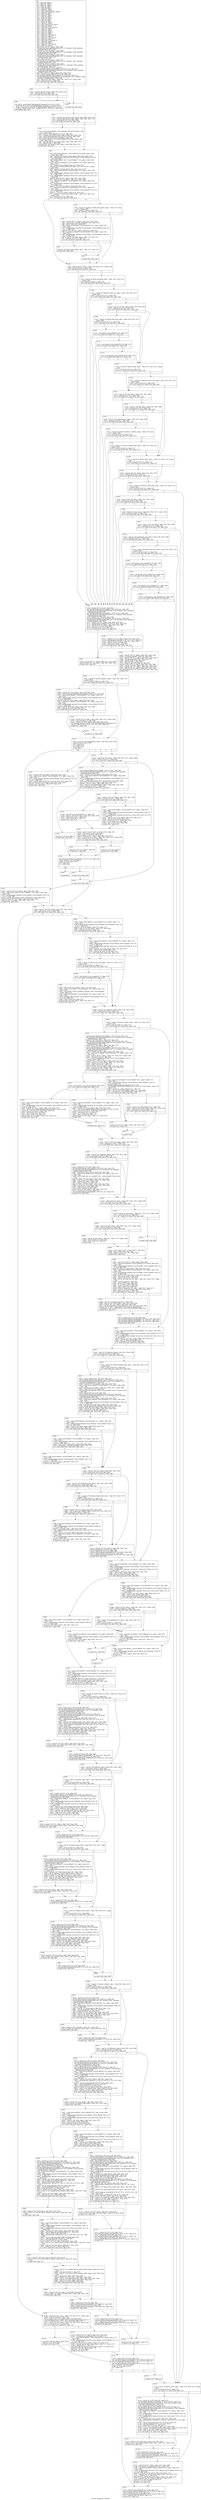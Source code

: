 digraph "CFG for 'gobble_file' function" {
	label="CFG for 'gobble_file' function";

	Node0x21fca70 [shape=record,label="{%5:\l  %6 = alloca i64, align 8\l  %7 = alloca i8*, align 8\l  %8 = alloca i32, align 4\l  %9 = alloca i64, align 8\l  %10 = alloca i8, align 1\l  %11 = alloca i8*, align 8\l  %12 = alloca i64, align 8\l  %13 = alloca %struct.fileinfo*, align 8\l  %14 = alloca i8*, align 8\l  %15 = alloca i8, align 1\l  %16 = alloca i32, align 4\l  %17 = alloca i8, align 1\l  %18 = alloca i32, align 4\l  %19 = alloca i8, align 1\l  %20 = alloca i8, align 1\l  %21 = alloca i32, align 4\l  %22 = alloca i32, align 4\l  %23 = alloca %struct.stat, align 8\l  %24 = alloca i8*, align 8\l  %25 = alloca [652 x i8], align 16\l  %26 = alloca i32, align 4\l  %27 = alloca i32, align 4\l  %28 = alloca i32, align 4\l  %29 = alloca i32, align 4\l  %30 = alloca i32, align 4\l  %31 = alloca [21 x i8], align 16\l  %32 = alloca i32, align 4\l  %33 = alloca [21 x i8], align 16\l  %34 = alloca i32, align 4\l  %35 = alloca [652 x i8], align 16\l  %36 = alloca i64, align 8\l  %37 = alloca i32, align 4\l  %38 = alloca [21 x i8], align 16\l  %39 = alloca i32, align 4\l  store i8* %0, i8** %7, align 8, !tbaa !1463\l  call void @llvm.dbg.declare(metadata i8** %7, metadata !1398, metadata\l... !DIExpression()), !dbg !1467\l  store i32 %1, i32* %8, align 4, !tbaa !1468\l  call void @llvm.dbg.declare(metadata i32* %8, metadata !1399, metadata\l... !DIExpression()), !dbg !1469\l  store i64 %2, i64* %9, align 8, !tbaa !1470\l  call void @llvm.dbg.declare(metadata i64* %9, metadata !1400, metadata\l... !DIExpression()), !dbg !1472\l  %40 = zext i1 %3 to i8\l  store i8 %40, i8* %10, align 1, !tbaa !1473\l  call void @llvm.dbg.declare(metadata i8* %10, metadata !1401, metadata\l... !DIExpression()), !dbg !1475\l  store i8* %4, i8** %11, align 8, !tbaa !1463\l  call void @llvm.dbg.declare(metadata i8** %11, metadata !1402, metadata\l... !DIExpression()), !dbg !1476\l  %41 = bitcast i64* %12 to i8*, !dbg !1477\l  call void @llvm.lifetime.start.p0i8(i64 8, i8* %41) #14, !dbg !1477\l  call void @llvm.dbg.declare(metadata i64* %12, metadata !1403, metadata\l... !DIExpression()), !dbg !1478\l  store i64 0, i64* %12, align 8, !dbg !1478, !tbaa !1470\l  %42 = bitcast %struct.fileinfo** %13 to i8*, !dbg !1479\l  call void @llvm.lifetime.start.p0i8(i64 8, i8* %42) #14, !dbg !1479\l  call void @llvm.dbg.declare(metadata %struct.fileinfo** %13, metadata !1404,\l... metadata !DIExpression()), !dbg !1480\l  %43 = load i8, i8* %10, align 1, !dbg !1481, !tbaa !1473, !range !1484\l  %44 = trunc i8 %43 to i1, !dbg !1481\l  br i1 %44, label %45, label %48, !dbg !1481\l|{<s0>T|<s1>F}}"];
	Node0x21fca70:s0 -> Node0x21ff010;
	Node0x21fca70:s1 -> Node0x21ff060;
	Node0x21ff010 [shape=record,label="{%45:\l\l  %46 = load i64, i64* %9, align 8, !dbg !1481, !tbaa !1470\l  %47 = icmp eq i64 %46, 0, !dbg !1481\l  br i1 %47, label %48, label %49, !dbg !1485\l|{<s0>T|<s1>F}}"];
	Node0x21ff010:s0 -> Node0x21ff060;
	Node0x21ff010:s1 -> Node0x21ff0b0;
	Node0x21ff060 [shape=record,label="{%48:\l\l  br label %50, !dbg !1485\l}"];
	Node0x21ff060 -> Node0x21ff100;
	Node0x21ff0b0 [shape=record,label="{%49:\l\l  call void @__assert_fail(i8* getelementptr inbounds ([51 x i8], [51 x i8]*\l... @.str.216, i32 0, i32 0), i8* getelementptr inbounds ([12 x i8], [12 x i8]*\l... @.str.4, i32 0, i32 0), i32 3310, i8* getelementptr inbounds ([79 x i8], [79\l... x i8]* @__PRETTY_FUNCTION__.gobble_file, i32 0, i32 0)) #15, !dbg !1481\l  unreachable, !dbg !1481\l}"];
	Node0x21ff100 [shape=record,label="{%50:\l\l  %51 = load i64, i64* @cwd_n_used, align 8, !dbg !1486, !tbaa !1470\l  %52 = load i64, i64* @cwd_n_alloc, align 8, !dbg !1488, !tbaa !1470\l  %53 = icmp eq i64 %51, %52, !dbg !1489\l  br i1 %53, label %54, label %62, !dbg !1490\l|{<s0>T|<s1>F}}"];
	Node0x21ff100:s0 -> Node0x21ff150;
	Node0x21ff100:s1 -> Node0x21ff1a0;
	Node0x21ff150 [shape=record,label="{%54:\l\l  %55 = load %struct.fileinfo*, %struct.fileinfo** @cwd_file, align 8, !dbg\l... !1491, !tbaa !1463\l  %56 = bitcast %struct.fileinfo* %55 to i8*, !dbg !1491\l  %57 = load i64, i64* @cwd_n_alloc, align 8, !dbg !1493, !tbaa !1470\l  %58 = call i8* @xnrealloc(i8* %56, i64 %57, i64 400), !dbg !1494\l  %59 = bitcast i8* %58 to %struct.fileinfo*, !dbg !1494\l  store %struct.fileinfo* %59, %struct.fileinfo** @cwd_file, align 8, !dbg\l... !1495, !tbaa !1463\l  %60 = load i64, i64* @cwd_n_alloc, align 8, !dbg !1496, !tbaa !1470\l  %61 = mul i64 %60, 2, !dbg !1496\l  store i64 %61, i64* @cwd_n_alloc, align 8, !dbg !1496, !tbaa !1470\l  br label %62, !dbg !1497\l}"];
	Node0x21ff150 -> Node0x21ff1a0;
	Node0x21ff1a0 [shape=record,label="{%62:\l\l  %63 = load %struct.fileinfo*, %struct.fileinfo** @cwd_file, align 8, !dbg\l... !1498, !tbaa !1463\l  %64 = load i64, i64* @cwd_n_used, align 8, !dbg !1499, !tbaa !1470\l  %65 = getelementptr inbounds %struct.fileinfo, %struct.fileinfo* %63, i64\l... %64, !dbg !1498\l  store %struct.fileinfo* %65, %struct.fileinfo** %13, align 8, !dbg !1500,\l... !tbaa !1463\l  %66 = load %struct.fileinfo*, %struct.fileinfo** %13, align 8, !dbg !1501,\l... !tbaa !1463\l  %67 = bitcast %struct.fileinfo* %66 to i8*, !dbg !1502\l  call void @llvm.memset.p0i8.i64(i8* align 8 %67, i8 0, i64 200, i1 false),\l... !dbg !1502\l  %68 = load i64, i64* %9, align 8, !dbg !1503, !tbaa !1470\l  %69 = load %struct.fileinfo*, %struct.fileinfo** %13, align 8, !dbg !1504,\l... !tbaa !1463\l  %70 = getelementptr inbounds %struct.fileinfo, %struct.fileinfo* %69, i32 0,\l... i32 3, !dbg !1505\l  %71 = getelementptr inbounds %struct.stat, %struct.stat* %70, i32 0, i32 1,\l... !dbg !1506\l  store i64 %68, i64* %71, align 8, !dbg !1507, !tbaa !1508\l  %72 = load i32, i32* %8, align 4, !dbg !1513, !tbaa !1468\l  %73 = load %struct.fileinfo*, %struct.fileinfo** %13, align 8, !dbg !1514,\l... !tbaa !1463\l  %74 = getelementptr inbounds %struct.fileinfo, %struct.fileinfo* %73, i32 0,\l... i32 4, !dbg !1515\l  store i32 %72, i32* %74, align 8, !dbg !1516, !tbaa !1517\l  %75 = load %struct.fileinfo*, %struct.fileinfo** %13, align 8, !dbg !1518,\l... !tbaa !1463\l  %76 = getelementptr inbounds %struct.fileinfo, %struct.fileinfo* %75, i32 0,\l... i32 11, !dbg !1519\l  store i32 -1, i32* %76, align 4, !dbg !1520, !tbaa !1521\l  %77 = load i8, i8* @cwd_some_quoted, align 1, !dbg !1522, !tbaa !1473,\l... !range !1484\l  %78 = trunc i8 %77 to i1, !dbg !1522\l  br i1 %78, label %94, label %79, !dbg !1524\l|{<s0>T|<s1>F}}"];
	Node0x21ff1a0:s0 -> Node0x21ff330;
	Node0x21ff1a0:s1 -> Node0x21ff1f0;
	Node0x21ff1f0 [shape=record,label="{%79:\l\l  %80 = load i8, i8* @align_variable_outer_quotes, align 1, !dbg !1525, !tbaa\l... !1473, !range !1484\l  %81 = trunc i8 %80 to i1, !dbg !1525\l  br i1 %81, label %82, label %94, !dbg !1526\l|{<s0>T|<s1>F}}"];
	Node0x21ff1f0:s0 -> Node0x21ff240;
	Node0x21ff1f0:s1 -> Node0x21ff330;
	Node0x21ff240 [shape=record,label="{%82:\l\l  %83 = load i8*, i8** %7, align 8, !dbg !1527, !tbaa !1463\l  %84 = call zeroext i1 @needs_quoting(i8* %83), !dbg !1529\l  %85 = zext i1 %84 to i32, !dbg !1529\l  %86 = load %struct.fileinfo*, %struct.fileinfo** %13, align 8, !dbg !1530,\l... !tbaa !1463\l  %87 = getelementptr inbounds %struct.fileinfo, %struct.fileinfo* %86, i32 0,\l... i32 11, !dbg !1531\l  store i32 %85, i32* %87, align 4, !dbg !1532, !tbaa !1521\l  %88 = load %struct.fileinfo*, %struct.fileinfo** %13, align 8, !dbg !1533,\l... !tbaa !1463\l  %89 = getelementptr inbounds %struct.fileinfo, %struct.fileinfo* %88, i32 0,\l... i32 11, !dbg !1535\l  %90 = load i32, i32* %89, align 4, !dbg !1535, !tbaa !1521\l  %91 = icmp ne i32 %90, 0, !dbg !1533\l  br i1 %91, label %92, label %93, !dbg !1536\l|{<s0>T|<s1>F}}"];
	Node0x21ff240:s0 -> Node0x21ff290;
	Node0x21ff240:s1 -> Node0x21ff2e0;
	Node0x21ff290 [shape=record,label="{%92:\l\l  store i8 1, i8* @cwd_some_quoted, align 1, !dbg !1537, !tbaa !1473\l  br label %93, !dbg !1538\l}"];
	Node0x21ff290 -> Node0x21ff2e0;
	Node0x21ff2e0 [shape=record,label="{%93:\l\l  br label %94, !dbg !1539\l}"];
	Node0x21ff2e0 -> Node0x21ff330;
	Node0x21ff330 [shape=record,label="{%94:\l\l  %95 = load i8, i8* %10, align 1, !dbg !1540, !tbaa !1473, !range !1484\l  %96 = trunc i8 %95 to i1, !dbg !1540\l  br i1 %96, label %168, label %97, !dbg !1541\l|{<s0>T|<s1>F}}"];
	Node0x21ff330:s0 -> Node0x21ffba0;
	Node0x21ff330:s1 -> Node0x21ff380;
	Node0x21ff380 [shape=record,label="{%97:\l\l  %98 = load i8, i8* @print_hyperlink, align 1, !dbg !1542, !tbaa !1473,\l... !range !1484\l  %99 = trunc i8 %98 to i1, !dbg !1542\l  br i1 %99, label %168, label %100, !dbg !1543\l|{<s0>T|<s1>F}}"];
	Node0x21ff380:s0 -> Node0x21ffba0;
	Node0x21ff380:s1 -> Node0x21ff3d0;
	Node0x21ff3d0 [shape=record,label="{%100:\l\l  %101 = load i8, i8* @format_needs_stat, align 1, !dbg !1544, !tbaa !1473,\l... !range !1484\l  %102 = trunc i8 %101 to i1, !dbg !1544\l  br i1 %102, label %168, label %103, !dbg !1545\l|{<s0>T|<s1>F}}"];
	Node0x21ff3d0:s0 -> Node0x21ffba0;
	Node0x21ff3d0:s1 -> Node0x21ff420;
	Node0x21ff420 [shape=record,label="{%103:\l\l  %104 = load i32, i32* %8, align 4, !dbg !1546, !tbaa !1468\l  %105 = icmp eq i32 %104, 3, !dbg !1547\l  br i1 %105, label %106, label %115, !dbg !1548\l|{<s0>T|<s1>F}}"];
	Node0x21ff420:s0 -> Node0x21ff470;
	Node0x21ff420:s1 -> Node0x21ff5b0;
	Node0x21ff470 [shape=record,label="{%106:\l\l  %107 = load i8, i8* @print_with_color, align 1, !dbg !1549, !tbaa !1473,\l... !range !1484\l  %108 = trunc i8 %107 to i1, !dbg !1549\l  br i1 %108, label %109, label %115, !dbg !1550\l|{<s0>T|<s1>F}}"];
	Node0x21ff470:s0 -> Node0x21ff4c0;
	Node0x21ff470:s1 -> Node0x21ff5b0;
	Node0x21ff4c0 [shape=record,label="{%109:\l\l  %110 = call zeroext i1 @is_colored(i32 19), !dbg !1551\l  br i1 %110, label %168, label %111, !dbg !1552\l|{<s0>T|<s1>F}}"];
	Node0x21ff4c0:s0 -> Node0x21ffba0;
	Node0x21ff4c0:s1 -> Node0x21ff510;
	Node0x21ff510 [shape=record,label="{%111:\l\l  %112 = call zeroext i1 @is_colored(i32 18), !dbg !1553\l  br i1 %112, label %168, label %113, !dbg !1554\l|{<s0>T|<s1>F}}"];
	Node0x21ff510:s0 -> Node0x21ffba0;
	Node0x21ff510:s1 -> Node0x21ff560;
	Node0x21ff560 [shape=record,label="{%113:\l\l  %114 = call zeroext i1 @is_colored(i32 20), !dbg !1555\l  br i1 %114, label %168, label %115, !dbg !1556\l|{<s0>T|<s1>F}}"];
	Node0x21ff560:s0 -> Node0x21ffba0;
	Node0x21ff560:s1 -> Node0x21ff5b0;
	Node0x21ff5b0 [shape=record,label="{%115:\l\l  %116 = load i8, i8* @print_inode, align 1, !dbg !1557, !tbaa !1473, !range\l... !1484\l  %117 = trunc i8 %116 to i1, !dbg !1557\l  br i1 %117, label %121, label %118, !dbg !1558\l|{<s0>T|<s1>F}}"];
	Node0x21ff5b0:s0 -> Node0x21ff650;
	Node0x21ff5b0:s1 -> Node0x21ff600;
	Node0x21ff600 [shape=record,label="{%118:\l\l  %119 = load i8, i8* @format_needs_type, align 1, !dbg !1559, !tbaa !1473,\l... !range !1484\l  %120 = trunc i8 %119 to i1, !dbg !1559\l  br i1 %120, label %121, label %136, !dbg !1560\l|{<s0>T|<s1>F}}"];
	Node0x21ff600:s0 -> Node0x21ff650;
	Node0x21ff600:s1 -> Node0x21ff7e0;
	Node0x21ff650 [shape=record,label="{%121:\l\l  %122 = load i32, i32* %8, align 4, !dbg !1561, !tbaa !1468\l  %123 = icmp eq i32 %122, 6, !dbg !1562\l  br i1 %123, label %127, label %124, !dbg !1563\l|{<s0>T|<s1>F}}"];
	Node0x21ff650:s0 -> Node0x21ff6f0;
	Node0x21ff650:s1 -> Node0x21ff6a0;
	Node0x21ff6a0 [shape=record,label="{%124:\l\l  %125 = load i32, i32* %8, align 4, !dbg !1564, !tbaa !1468\l  %126 = icmp eq i32 %125, 0, !dbg !1565\l  br i1 %126, label %127, label %136, !dbg !1566\l|{<s0>T|<s1>F}}"];
	Node0x21ff6a0:s0 -> Node0x21ff6f0;
	Node0x21ff6a0:s1 -> Node0x21ff7e0;
	Node0x21ff6f0 [shape=record,label="{%127:\l\l  %128 = load i32, i32* @dereference, align 4, !dbg !1567, !tbaa !1468\l  %129 = icmp eq i32 %128, 5, !dbg !1568\l  br i1 %129, label %168, label %130, !dbg !1569\l|{<s0>T|<s1>F}}"];
	Node0x21ff6f0:s0 -> Node0x21ffba0;
	Node0x21ff6f0:s1 -> Node0x21ff740;
	Node0x21ff740 [shape=record,label="{%130:\l\l  %131 = load i8, i8* @color_symlink_as_referent, align 1, !dbg !1570, !tbaa\l... !1473, !range !1484\l  %132 = trunc i8 %131 to i1, !dbg !1570\l  br i1 %132, label %168, label %133, !dbg !1571\l|{<s0>T|<s1>F}}"];
	Node0x21ff740:s0 -> Node0x21ffba0;
	Node0x21ff740:s1 -> Node0x21ff790;
	Node0x21ff790 [shape=record,label="{%133:\l\l  %134 = load i8, i8* @check_symlink_mode, align 1, !dbg !1572, !tbaa !1473,\l... !range !1484\l  %135 = trunc i8 %134 to i1, !dbg !1572\l  br i1 %135, label %168, label %136, !dbg !1573\l|{<s0>T|<s1>F}}"];
	Node0x21ff790:s0 -> Node0x21ffba0;
	Node0x21ff790:s1 -> Node0x21ff7e0;
	Node0x21ff7e0 [shape=record,label="{%136:\l\l  %137 = load i8, i8* @print_inode, align 1, !dbg !1574, !tbaa !1473, !range\l... !1484\l  %138 = trunc i8 %137 to i1, !dbg !1574\l  br i1 %138, label %139, label %142, !dbg !1575\l|{<s0>T|<s1>F}}"];
	Node0x21ff7e0:s0 -> Node0x21ff830;
	Node0x21ff7e0:s1 -> Node0x21ff880;
	Node0x21ff830 [shape=record,label="{%139:\l\l  %140 = load i64, i64* %9, align 8, !dbg !1576, !tbaa !1470\l  %141 = icmp eq i64 %140, 0, !dbg !1577\l  br i1 %141, label %168, label %142, !dbg !1578\l|{<s0>T|<s1>F}}"];
	Node0x21ff830:s0 -> Node0x21ffba0;
	Node0x21ff830:s1 -> Node0x21ff880;
	Node0x21ff880 [shape=record,label="{%142:\l\l  %143 = load i8, i8* @format_needs_type, align 1, !dbg !1579, !tbaa !1473,\l... !range !1484\l  %144 = trunc i8 %143 to i1, !dbg !1579\l  br i1 %144, label %145, label %724, !dbg !1580\l|{<s0>T|<s1>F}}"];
	Node0x21ff880:s0 -> Node0x21ff8d0;
	Node0x21ff880:s1 -> Node0x2202120;
	Node0x21ff8d0 [shape=record,label="{%145:\l\l  %146 = load i32, i32* %8, align 4, !dbg !1581, !tbaa !1468\l  %147 = icmp eq i32 %146, 0, !dbg !1582\l  br i1 %147, label %168, label %148, !dbg !1583\l|{<s0>T|<s1>F}}"];
	Node0x21ff8d0:s0 -> Node0x21ffba0;
	Node0x21ff8d0:s1 -> Node0x21ff920;
	Node0x21ff920 [shape=record,label="{%148:\l\l  %149 = load i8, i8* %10, align 1, !dbg !1584, !tbaa !1473, !range !1484\l  %150 = trunc i8 %149 to i1, !dbg !1584\l  br i1 %150, label %168, label %151, !dbg !1585\l|{<s0>T|<s1>F}}"];
	Node0x21ff920:s0 -> Node0x21ffba0;
	Node0x21ff920:s1 -> Node0x21ff970;
	Node0x21ff970 [shape=record,label="{%151:\l\l  %152 = load i32, i32* %8, align 4, !dbg !1586, !tbaa !1468\l  %153 = icmp eq i32 %152, 5, !dbg !1587\l  br i1 %153, label %154, label %724, !dbg !1588\l|{<s0>T|<s1>F}}"];
	Node0x21ff970:s0 -> Node0x21ff9c0;
	Node0x21ff970:s1 -> Node0x2202120;
	Node0x21ff9c0 [shape=record,label="{%154:\l\l  %155 = load i32, i32* @indicator_style, align 4, !dbg !1589, !tbaa !1468\l  %156 = icmp eq i32 %155, 3, !dbg !1590\l  br i1 %156, label %168, label %157, !dbg !1591\l|{<s0>T|<s1>F}}"];
	Node0x21ff9c0:s0 -> Node0x21ffba0;
	Node0x21ff9c0:s1 -> Node0x21ffa10;
	Node0x21ffa10 [shape=record,label="{%157:\l\l  %158 = load i8, i8* @print_with_color, align 1, !dbg !1592, !tbaa !1473,\l... !range !1484\l  %159 = trunc i8 %158 to i1, !dbg !1592\l  br i1 %159, label %160, label %724, !dbg !1593\l|{<s0>T|<s1>F}}"];
	Node0x21ffa10:s0 -> Node0x21ffa60;
	Node0x21ffa10:s1 -> Node0x2202120;
	Node0x21ffa60 [shape=record,label="{%160:\l\l  %161 = call zeroext i1 @is_colored(i32 14), !dbg !1594\l  br i1 %161, label %168, label %162, !dbg !1595\l|{<s0>T|<s1>F}}"];
	Node0x21ffa60:s0 -> Node0x21ffba0;
	Node0x21ffa60:s1 -> Node0x21ffab0;
	Node0x21ffab0 [shape=record,label="{%162:\l\l  %163 = call zeroext i1 @is_colored(i32 16), !dbg !1596\l  br i1 %163, label %168, label %164, !dbg !1597\l|{<s0>T|<s1>F}}"];
	Node0x21ffab0:s0 -> Node0x21ffba0;
	Node0x21ffab0:s1 -> Node0x21ffb00;
	Node0x21ffb00 [shape=record,label="{%164:\l\l  %165 = call zeroext i1 @is_colored(i32 17), !dbg !1598\l  br i1 %165, label %168, label %166, !dbg !1599\l|{<s0>T|<s1>F}}"];
	Node0x21ffb00:s0 -> Node0x21ffba0;
	Node0x21ffb00:s1 -> Node0x21ffb50;
	Node0x21ffb50 [shape=record,label="{%166:\l\l  %167 = call zeroext i1 @is_colored(i32 21), !dbg !1600\l  br i1 %167, label %168, label %724, !dbg !1601\l|{<s0>T|<s1>F}}"];
	Node0x21ffb50:s0 -> Node0x21ffba0;
	Node0x21ffb50:s1 -> Node0x2202120;
	Node0x21ffba0 [shape=record,label="{%168:\l\l  %169 = bitcast i8** %14 to i8*, !dbg !1602\l  call void @llvm.lifetime.start.p0i8(i64 8, i8* %169) #14, !dbg !1602\l  call void @llvm.dbg.declare(metadata i8** %14, metadata !1405, metadata\l... !DIExpression()), !dbg !1603\l  call void @llvm.lifetime.start.p0i8(i64 1, i8* %15) #14, !dbg !1604\l  call void @llvm.dbg.declare(metadata i8* %15, metadata !1408, metadata\l... !DIExpression()), !dbg !1605\l  %170 = bitcast i32* %16 to i8*, !dbg !1606\l  call void @llvm.lifetime.start.p0i8(i64 4, i8* %170) #14, !dbg !1606\l  call void @llvm.dbg.declare(metadata i32* %16, metadata !1409, metadata\l... !DIExpression()), !dbg !1607\l  %171 = load i8*, i8** %7, align 8, !dbg !1608, !tbaa !1463\l  %172 = getelementptr inbounds i8, i8* %171, i64 0, !dbg !1608\l  %173 = load i8, i8* %172, align 1, !dbg !1608, !tbaa !1468\l  %174 = sext i8 %173 to i32, !dbg !1608\l  %175 = icmp eq i32 %174, 47, !dbg !1610\l  br i1 %175, label %182, label %176, !dbg !1611\l|{<s0>T|<s1>F}}"];
	Node0x21ffba0:s0 -> Node0x21ffc40;
	Node0x21ffba0:s1 -> Node0x21ffbf0;
	Node0x21ffbf0 [shape=record,label="{%176:\l\l  %177 = load i8*, i8** %11, align 8, !dbg !1612, !tbaa !1463\l  %178 = getelementptr inbounds i8, i8* %177, i64 0, !dbg !1612\l  %179 = load i8, i8* %178, align 1, !dbg !1612, !tbaa !1468\l  %180 = sext i8 %179 to i32, !dbg !1612\l  %181 = icmp eq i32 %180, 0, !dbg !1613\l  br i1 %181, label %182, label %184, !dbg !1614\l|{<s0>T|<s1>F}}"];
	Node0x21ffbf0:s0 -> Node0x21ffc40;
	Node0x21ffbf0:s1 -> Node0x21ffc90;
	Node0x21ffc40 [shape=record,label="{%182:\l\l  %183 = load i8*, i8** %7, align 8, !dbg !1615, !tbaa !1463\l  store i8* %183, i8** %14, align 8, !dbg !1616, !tbaa !1463\l  br label %195, !dbg !1617\l}"];
	Node0x21ffc40 -> Node0x21ffce0;
	Node0x21ffc90 [shape=record,label="{%184:\l\l  %185 = load i8*, i8** %7, align 8, !dbg !1618, !tbaa !1463\l  %186 = call i64 @strlen(i8* %185) #16, !dbg !1620\l  %187 = load i8*, i8** %11, align 8, !dbg !1621, !tbaa !1463\l  %188 = call i64 @strlen(i8* %187) #16, !dbg !1622\l  %189 = add i64 %186, %188, !dbg !1623\l  %190 = add i64 %189, 2, !dbg !1624\l  %191 = alloca i8, i64 %190, align 16, !dbg !1625\l  store i8* %191, i8** %14, align 8, !dbg !1626, !tbaa !1463\l  %192 = load i8*, i8** %14, align 8, !dbg !1627, !tbaa !1463\l  %193 = load i8*, i8** %11, align 8, !dbg !1628, !tbaa !1463\l  %194 = load i8*, i8** %7, align 8, !dbg !1629, !tbaa !1463\l  call void @attach(i8* %192, i8* %193, i8* %194), !dbg !1630\l  br label %195\l}"];
	Node0x21ffc90 -> Node0x21ffce0;
	Node0x21ffce0 [shape=record,label="{%195:\l\l  %196 = load i8, i8* @print_hyperlink, align 1, !dbg !1631, !tbaa !1473,\l... !range !1484\l  %197 = trunc i8 %196 to i1, !dbg !1631\l  br i1 %197, label %198, label %212, !dbg !1633\l|{<s0>T|<s1>F}}"];
	Node0x21ffce0:s0 -> Node0x21ffd30;
	Node0x21ffce0:s1 -> Node0x21ffe20;
	Node0x21ffd30 [shape=record,label="{%198:\l\l  %199 = load i8*, i8** %14, align 8, !dbg !1634, !tbaa !1463\l  %200 = call i8* @canonicalize_filename_mode(i8* %199, i32 2), !dbg !1636\l  %201 = load %struct.fileinfo*, %struct.fileinfo** %13, align 8, !dbg !1637,\l... !tbaa !1463\l  %202 = getelementptr inbounds %struct.fileinfo, %struct.fileinfo* %201, i32\l... 0, i32 2, !dbg !1638\l  store i8* %200, i8** %202, align 8, !dbg !1639, !tbaa !1640\l  %203 = load %struct.fileinfo*, %struct.fileinfo** %13, align 8, !dbg !1641,\l... !tbaa !1463\l  %204 = getelementptr inbounds %struct.fileinfo, %struct.fileinfo* %203, i32\l... 0, i32 2, !dbg !1643\l  %205 = load i8*, i8** %204, align 8, !dbg !1643, !tbaa !1640\l  %206 = icmp ne i8* %205, null, !dbg !1641\l  br i1 %206, label %211, label %207, !dbg !1644\l|{<s0>T|<s1>F}}"];
	Node0x21ffd30:s0 -> Node0x21ffdd0;
	Node0x21ffd30:s1 -> Node0x21ffd80;
	Node0x21ffd80 [shape=record,label="{%207:\l\l  %208 = load i8, i8* %10, align 1, !dbg !1645, !tbaa !1473, !range !1484\l  %209 = trunc i8 %208 to i1, !dbg !1645\l  %210 = load i8*, i8** %14, align 8, !dbg !1646, !tbaa !1463\l  call void @file_failure(i1 zeroext %209, i8* getelementptr inbounds ([24 x\l... i8], [24 x i8]* @.str.207, i32 0, i32 0), i8* %210), !dbg !1647\l  br label %211, !dbg !1647\l}"];
	Node0x21ffd80 -> Node0x21ffdd0;
	Node0x21ffdd0 [shape=record,label="{%211:\l\l  br label %212, !dbg !1648\l}"];
	Node0x21ffdd0 -> Node0x21ffe20;
	Node0x21ffe20 [shape=record,label="{%212:\l\l  %213 = load i32, i32* @dereference, align 4, !dbg !1649, !tbaa !1468\l  switch i32 %213, label %259 [\l    i32 5, label %214\l    i32 3, label %219\l    i32 4, label %219\l  ], !dbg !1650\l|{<s0>def|<s1>5|<s2>3|<s3>4}}"];
	Node0x21ffe20:s0 -> Node0x2200280;
	Node0x21ffe20:s1 -> Node0x21ffe70;
	Node0x21ffe20:s2 -> Node0x21ffec0;
	Node0x21ffe20:s3 -> Node0x21ffec0;
	Node0x21ffe70 [shape=record,label="{%214:\l\l  %215 = load i8*, i8** %14, align 8, !dbg !1651, !tbaa !1463\l  %216 = load %struct.fileinfo*, %struct.fileinfo** %13, align 8, !dbg !1652,\l... !tbaa !1463\l  %217 = getelementptr inbounds %struct.fileinfo, %struct.fileinfo* %216, i32\l... 0, i32 3, !dbg !1653\l  %218 = call i32 @do_stat(i8* %215, %struct.stat* %217), !dbg !1654\l  store i32 %218, i32* %16, align 4, !dbg !1655, !tbaa !1656\l  store i8 1, i8* %15, align 1, !dbg !1657, !tbaa !1473\l  br label %264, !dbg !1658\l}"];
	Node0x21ffe70 -> Node0x22002d0;
	Node0x21ffec0 [shape=record,label="{%219:\l\l  %220 = load i8, i8* %10, align 1, !dbg !1659, !tbaa !1473, !range !1484\l  %221 = trunc i8 %220 to i1, !dbg !1659\l  br i1 %221, label %222, label %258, !dbg !1660\l|{<s0>T|<s1>F}}"];
	Node0x21ffec0:s0 -> Node0x21fff10;
	Node0x21ffec0:s1 -> Node0x2200230;
	Node0x21fff10 [shape=record,label="{%222:\l\l  call void @llvm.lifetime.start.p0i8(i64 1, i8* %17) #14, !dbg !1661\l  call void @llvm.dbg.declare(metadata i8* %17, metadata !1410, metadata\l... !DIExpression()), !dbg !1662\l  %223 = load i8*, i8** %14, align 8, !dbg !1663, !tbaa !1463\l  %224 = load %struct.fileinfo*, %struct.fileinfo** %13, align 8, !dbg !1664,\l... !tbaa !1463\l  %225 = getelementptr inbounds %struct.fileinfo, %struct.fileinfo* %224, i32\l... 0, i32 3, !dbg !1665\l  %226 = call i32 @do_stat(i8* %223, %struct.stat* %225), !dbg !1666\l  store i32 %226, i32* %16, align 4, !dbg !1667, !tbaa !1656\l  store i8 1, i8* %15, align 1, !dbg !1668, !tbaa !1473\l  %227 = load i32, i32* @dereference, align 4, !dbg !1669, !tbaa !1468\l  %228 = icmp eq i32 %227, 3, !dbg !1671\l  br i1 %228, label %229, label %230, !dbg !1672\l|{<s0>T|<s1>F}}"];
	Node0x21fff10:s0 -> Node0x21fff60;
	Node0x21fff10:s1 -> Node0x21fffb0;
	Node0x21fff60 [shape=record,label="{%229:\l\l  store i32 2, i32* %18, align 4\l  br label %255, !dbg !1673\l}"];
	Node0x21fff60 -> Node0x2200190;
	Node0x21fffb0 [shape=record,label="{%230:\l\l  %231 = load i32, i32* %16, align 4, !dbg !1674, !tbaa !1656\l  %232 = icmp slt i32 %231, 0, !dbg !1675\l  br i1 %232, label %233, label %238, !dbg !1674\l|{<s0>T|<s1>F}}"];
	Node0x21fffb0:s0 -> Node0x2200000;
	Node0x21fffb0:s1 -> Node0x2200050;
	Node0x2200000 [shape=record,label="{%233:\l\l  %234 = call i32* @__errno_location() #17, !dbg !1676\l  %235 = load i32, i32* %234, align 4, !dbg !1676, !tbaa !1656\l  %236 = icmp eq i32 %235, 2, !dbg !1677\l  %237 = zext i1 %236 to i32, !dbg !1677\l  br label %247, !dbg !1674\l}"];
	Node0x2200000 -> Node0x22000a0;
	Node0x2200050 [shape=record,label="{%238:\l\l  %239 = load %struct.fileinfo*, %struct.fileinfo** %13, align 8, !dbg !1678,\l... !tbaa !1463\l  %240 = getelementptr inbounds %struct.fileinfo, %struct.fileinfo* %239, i32\l... 0, i32 3, !dbg !1678\l  %241 = getelementptr inbounds %struct.stat, %struct.stat* %240, i32 0, i32\l... 3, !dbg !1678\l  %242 = load i32, i32* %241, align 8, !dbg !1678, !tbaa !1679\l  %243 = and i32 %242, 61440, !dbg !1678\l  %244 = icmp eq i32 %243, 16384, !dbg !1678\l  %245 = xor i1 %244, true, !dbg !1680\l  %246 = zext i1 %245 to i32, !dbg !1680\l  br label %247, !dbg !1674\l}"];
	Node0x2200050 -> Node0x22000a0;
	Node0x22000a0 [shape=record,label="{%247:\l\l  %248 = phi i32 [ %237, %233 ], [ %246, %238 ], !dbg !1674\l  %249 = icmp ne i32 %248, 0, !dbg !1681\l  %250 = zext i1 %249 to i8, !dbg !1682\l  store i8 %250, i8* %17, align 1, !dbg !1682, !tbaa !1473\l  %251 = load i8, i8* %17, align 1, !dbg !1683, !tbaa !1473, !range !1484\l  %252 = trunc i8 %251 to i1, !dbg !1683\l  br i1 %252, label %254, label %253, !dbg !1685\l|{<s0>T|<s1>F}}"];
	Node0x22000a0:s0 -> Node0x2200140;
	Node0x22000a0:s1 -> Node0x22000f0;
	Node0x22000f0 [shape=record,label="{%253:\l\l  store i32 2, i32* %18, align 4\l  br label %255, !dbg !1686\l}"];
	Node0x22000f0 -> Node0x2200190;
	Node0x2200140 [shape=record,label="{%254:\l\l  store i32 0, i32* %18, align 4, !dbg !1687\l  br label %255, !dbg !1687\l}"];
	Node0x2200140 -> Node0x2200190;
	Node0x2200190 [shape=record,label="{%255:\l\l  call void @llvm.lifetime.end.p0i8(i64 1, i8* %17) #14, !dbg !1687\l  %256 = load i32, i32* %18, align 4\l  switch i32 %256, label %758 [\l    i32 0, label %257\l    i32 2, label %264\l  ]\l|{<s0>def|<s1>0|<s2>2}}"];
	Node0x2200190:s0 -> Node0x2202300;
	Node0x2200190:s1 -> Node0x22001e0;
	Node0x2200190:s2 -> Node0x22002d0;
	Node0x22001e0 [shape=record,label="{%257:\l\l  br label %258, !dbg !1688\l}"];
	Node0x22001e0 -> Node0x2200230;
	Node0x2200230 [shape=record,label="{%258:\l\l  br label %259, !dbg !1689\l}"];
	Node0x2200230 -> Node0x2200280;
	Node0x2200280 [shape=record,label="{%259:\l\l  %260 = load i8*, i8** %14, align 8, !dbg !1690, !tbaa !1463\l  %261 = load %struct.fileinfo*, %struct.fileinfo** %13, align 8, !dbg !1691,\l... !tbaa !1463\l  %262 = getelementptr inbounds %struct.fileinfo, %struct.fileinfo* %261, i32\l... 0, i32 3, !dbg !1692\l  %263 = call i32 @do_lstat(i8* %260, %struct.stat* %262), !dbg !1693\l  store i32 %263, i32* %16, align 4, !dbg !1694, !tbaa !1656\l  store i8 0, i8* %15, align 1, !dbg !1695, !tbaa !1473\l  br label %264, !dbg !1696\l}"];
	Node0x2200280 -> Node0x22002d0;
	Node0x22002d0 [shape=record,label="{%264:\l\l  %265 = load i32, i32* %16, align 4, !dbg !1697, !tbaa !1656\l  %266 = icmp ne i32 %265, 0, !dbg !1699\l  br i1 %266, label %267, label %281, !dbg !1700\l|{<s0>T|<s1>F}}"];
	Node0x22002d0:s0 -> Node0x2200320;
	Node0x22002d0:s1 -> Node0x2200410;
	Node0x2200320 [shape=record,label="{%267:\l\l  %268 = load i8, i8* %10, align 1, !dbg !1701, !tbaa !1473, !range !1484\l  %269 = trunc i8 %268 to i1, !dbg !1701\l  %270 = load i8*, i8** %14, align 8, !dbg !1703, !tbaa !1463\l  call void @file_failure(i1 zeroext %269, i8* getelementptr inbounds ([17 x\l... i8], [17 x i8]* @.str.217, i32 0, i32 0), i8* %270), !dbg !1704\l  %271 = load i8, i8* %10, align 1, !dbg !1705, !tbaa !1473, !range !1484\l  %272 = trunc i8 %271 to i1, !dbg !1705\l  br i1 %272, label %273, label %274, !dbg !1707\l|{<s0>T|<s1>F}}"];
	Node0x2200320:s0 -> Node0x2200370;
	Node0x2200320:s1 -> Node0x22003c0;
	Node0x2200370 [shape=record,label="{%273:\l\l  store i64 0, i64* %6, align 8, !dbg !1708\l  store i32 1, i32* %18, align 4\l  br label %719, !dbg !1708\l}"];
	Node0x2200370 -> Node0x2202080;
	Node0x22003c0 [shape=record,label="{%274:\l\l  %275 = load i8*, i8** %7, align 8, !dbg !1709, !tbaa !1463\l  %276 = call noalias i8* @xstrdup(i8* %275), !dbg !1710\l  %277 = load %struct.fileinfo*, %struct.fileinfo** %13, align 8, !dbg !1711,\l... !tbaa !1463\l  %278 = getelementptr inbounds %struct.fileinfo, %struct.fileinfo* %277, i32\l... 0, i32 0, !dbg !1712\l  store i8* %276, i8** %278, align 8, !dbg !1713, !tbaa !1714\l  %279 = load i64, i64* @cwd_n_used, align 8, !dbg !1715, !tbaa !1470\l  %280 = add i64 %279, 1, !dbg !1715\l  store i64 %280, i64* @cwd_n_used, align 8, !dbg !1715, !tbaa !1470\l  store i64 0, i64* %6, align 8, !dbg !1716\l  store i32 1, i32* %18, align 4\l  br label %719, !dbg !1716\l}"];
	Node0x22003c0 -> Node0x2202080;
	Node0x2200410 [shape=record,label="{%281:\l\l  %282 = load %struct.fileinfo*, %struct.fileinfo** %13, align 8, !dbg !1717,\l... !tbaa !1463\l  %283 = getelementptr inbounds %struct.fileinfo, %struct.fileinfo* %282, i32\l... 0, i32 7, !dbg !1718\l  store i8 1, i8* %283, align 8, !dbg !1719, !tbaa !1720\l  %284 = load i32, i32* %8, align 4, !dbg !1721, !tbaa !1468\l  %285 = icmp eq i32 %284, 5, !dbg !1723\l  br i1 %285, label %293, label %286, !dbg !1724\l|{<s0>T|<s1>F}}"];
	Node0x2200410:s0 -> Node0x22004b0;
	Node0x2200410:s1 -> Node0x2200460;
	Node0x2200460 [shape=record,label="{%286:\l\l  %287 = load %struct.fileinfo*, %struct.fileinfo** %13, align 8, !dbg !1725,\l... !tbaa !1463\l  %288 = getelementptr inbounds %struct.fileinfo, %struct.fileinfo* %287, i32\l... 0, i32 3, !dbg !1725\l  %289 = getelementptr inbounds %struct.stat, %struct.stat* %288, i32 0, i32\l... 3, !dbg !1725\l  %290 = load i32, i32* %289, align 8, !dbg !1725, !tbaa !1679\l  %291 = and i32 %290, 61440, !dbg !1725\l  %292 = icmp eq i32 %291, 32768, !dbg !1725\l  br i1 %292, label %293, label %305, !dbg !1726\l|{<s0>T|<s1>F}}"];
	Node0x2200460:s0 -> Node0x22004b0;
	Node0x2200460:s1 -> Node0x22005a0;
	Node0x22004b0 [shape=record,label="{%293:\l\l  %294 = load i8, i8* @print_with_color, align 1, !dbg !1727, !tbaa !1473,\l... !range !1484\l  %295 = trunc i8 %294 to i1, !dbg !1727\l  br i1 %295, label %296, label %305, !dbg !1728\l|{<s0>T|<s1>F}}"];
	Node0x22004b0:s0 -> Node0x2200500;
	Node0x22004b0:s1 -> Node0x22005a0;
	Node0x2200500 [shape=record,label="{%296:\l\l  %297 = call zeroext i1 @is_colored(i32 21), !dbg !1729\l  br i1 %297, label %298, label %305, !dbg !1730\l|{<s0>T|<s1>F}}"];
	Node0x2200500:s0 -> Node0x2200550;
	Node0x2200500:s1 -> Node0x22005a0;
	Node0x2200550 [shape=record,label="{%298:\l\l  %299 = load i8*, i8** %14, align 8, !dbg !1731, !tbaa !1463\l  %300 = load %struct.fileinfo*, %struct.fileinfo** %13, align 8, !dbg !1732,\l... !tbaa !1463\l  %301 = call zeroext i1 @has_capability_cache(i8* %299, %struct.fileinfo*\l... %300), !dbg !1733\l  %302 = load %struct.fileinfo*, %struct.fileinfo** %13, align 8, !dbg !1734,\l... !tbaa !1463\l  %303 = getelementptr inbounds %struct.fileinfo, %struct.fileinfo* %302, i32\l... 0, i32 10, !dbg !1735\l  %304 = zext i1 %301 to i8, !dbg !1736\l  store i8 %304, i8* %303, align 8, !dbg !1736, !tbaa !1737\l  br label %305, !dbg !1734\l}"];
	Node0x2200550 -> Node0x22005a0;
	Node0x22005a0 [shape=record,label="{%305:\l\l  %306 = load i32, i32* @format, align 4, !dbg !1738, !tbaa !1468\l  %307 = icmp eq i32 %306, 0, !dbg !1739\l  br i1 %307, label %311, label %308, !dbg !1740\l|{<s0>T|<s1>F}}"];
	Node0x22005a0:s0 -> Node0x2200640;
	Node0x22005a0:s1 -> Node0x22005f0;
	Node0x22005f0 [shape=record,label="{%308:\l\l  %309 = load i8, i8* @print_scontext, align 1, !dbg !1741, !tbaa !1473,\l... !range !1484\l  %310 = trunc i8 %309 to i1, !dbg !1741\l  br i1 %310, label %311, label %414, !dbg !1742\l|{<s0>T|<s1>F}}"];
	Node0x22005f0:s0 -> Node0x2200640;
	Node0x22005f0:s1 -> Node0x2200cd0;
	Node0x2200640 [shape=record,label="{%311:\l\l  call void @llvm.lifetime.start.p0i8(i64 1, i8* %19) #14, !dbg !1743\l  call void @llvm.dbg.declare(metadata i8* %19, metadata !1414, metadata\l... !DIExpression()), !dbg !1744\l  store i8 0, i8* %19, align 1, !dbg !1744, !tbaa !1473\l  call void @llvm.lifetime.start.p0i8(i64 1, i8* %20) #14, !dbg !1745\l  call void @llvm.dbg.declare(metadata i8* %20, metadata !1417, metadata\l... !DIExpression()), !dbg !1746\l  store i8 0, i8* %20, align 1, !dbg !1746, !tbaa !1473\l  %312 = bitcast i32* %21 to i8*, !dbg !1747\l  call void @llvm.lifetime.start.p0i8(i64 4, i8* %312) #14, !dbg !1747\l  call void @llvm.dbg.declare(metadata i32* %21, metadata !1418, metadata\l... !DIExpression()), !dbg !1748\l  %313 = load i8*, i8** %14, align 8, !dbg !1749, !tbaa !1463\l  %314 = load %struct.fileinfo*, %struct.fileinfo** %13, align 8, !dbg !1750,\l... !tbaa !1463\l  %315 = load i8, i8* %15, align 1, !dbg !1751, !tbaa !1473, !range !1484\l  %316 = trunc i8 %315 to i1, !dbg !1751\l  %317 = call i32 @getfilecon_cache(i8* %313, %struct.fileinfo* %314, i1\l... zeroext %316), !dbg !1752\l  store i32 %317, i32* %21, align 4, !dbg !1748, !tbaa !1656\l  %318 = load i32, i32* %21, align 4, !dbg !1753, !tbaa !1656\l  %319 = icmp slt i32 %318, 0, !dbg !1754\l  %320 = zext i1 %319 to i32, !dbg !1754\l  store i32 %320, i32* %16, align 4, !dbg !1755, !tbaa !1656\l  %321 = load i32, i32* %16, align 4, !dbg !1756, !tbaa !1656\l  %322 = icmp eq i32 %321, 0, !dbg !1758\l  br i1 %322, label %323, label %342, !dbg !1759\l|{<s0>T|<s1>F}}"];
	Node0x2200640:s0 -> Node0x2200690;
	Node0x2200640:s1 -> Node0x22007d0;
	Node0x2200690 [shape=record,label="{%323:\l\l  %324 = call zeroext i1 @is_smack_enabled(), !dbg !1760\l  br i1 %324, label %325, label %333, !dbg !1763\l|{<s0>T|<s1>F}}"];
	Node0x2200690:s0 -> Node0x22006e0;
	Node0x2200690:s1 -> Node0x2200730;
	Node0x22006e0 [shape=record,label="{%325:\l\l  %326 = load %struct.fileinfo*, %struct.fileinfo** %13, align 8, !dbg !1764,\l... !tbaa !1463\l  %327 = getelementptr inbounds %struct.fileinfo, %struct.fileinfo* %326, i32\l... 0, i32 6, !dbg !1764\l  %328 = load i8*, i8** %327, align 8, !dbg !1764, !tbaa !1765\l  %329 = call i32 @strcmp(i8* getelementptr inbounds ([2 x i8], [2 x i8]*\l... @.str.218, i32 0, i32 0), i8* %328) #16, !dbg !1764\l  %330 = icmp eq i32 %329, 0, !dbg !1764\l  %331 = xor i1 %330, true, !dbg !1766\l  %332 = zext i1 %331 to i8, !dbg !1767\l  store i8 %332, i8* %19, align 1, !dbg !1767, !tbaa !1473\l  br label %341, !dbg !1768\l}"];
	Node0x22006e0 -> Node0x2200780;
	Node0x2200730 [shape=record,label="{%333:\l\l  %334 = load %struct.fileinfo*, %struct.fileinfo** %13, align 8, !dbg !1769,\l... !tbaa !1463\l  %335 = getelementptr inbounds %struct.fileinfo, %struct.fileinfo* %334, i32\l... 0, i32 6, !dbg !1769\l  %336 = load i8*, i8** %335, align 8, !dbg !1769, !tbaa !1765\l  %337 = call i32 @strcmp(i8* getelementptr inbounds ([10 x i8], [10 x i8]*\l... @.str.219, i32 0, i32 0), i8* %336) #16, !dbg !1769\l  %338 = icmp eq i32 %337, 0, !dbg !1769\l  %339 = xor i1 %338, true, !dbg !1770\l  %340 = zext i1 %339 to i8, !dbg !1771\l  store i8 %340, i8* %19, align 1, !dbg !1771, !tbaa !1473\l  br label %341\l}"];
	Node0x2200730 -> Node0x2200780;
	Node0x2200780 [shape=record,label="{%341:\l\l  br label %354, !dbg !1772\l}"];
	Node0x2200780 -> Node0x2200910;
	Node0x22007d0 [shape=record,label="{%342:\l\l  %343 = load %struct.fileinfo*, %struct.fileinfo** %13, align 8, !dbg !1773,\l... !tbaa !1463\l  %344 = getelementptr inbounds %struct.fileinfo, %struct.fileinfo* %343, i32\l... 0, i32 6, !dbg !1775\l  store i8* getelementptr inbounds ([2 x i8], [2 x i8]*\l... @UNKNOWN_SECURITY_CONTEXT, i32 0, i32 0), i8** %344, align 8, !dbg !1776,\l... !tbaa !1765\l  %345 = call i32* @__errno_location() #17, !dbg !1777\l  %346 = load i32, i32* %345, align 4, !dbg !1777, !tbaa !1656\l  %347 = call zeroext i1 @is_ENOTSUP(i32 %346), !dbg !1779\l  br i1 %347, label %352, label %348, !dbg !1780\l|{<s0>T|<s1>F}}"];
	Node0x22007d0:s0 -> Node0x2200870;
	Node0x22007d0:s1 -> Node0x2200820;
	Node0x2200820 [shape=record,label="{%348:\l\l  %349 = call i32* @__errno_location() #17, !dbg !1781\l  %350 = load i32, i32* %349, align 4, !dbg !1781, !tbaa !1656\l  %351 = icmp eq i32 %350, 61, !dbg !1782\l  br i1 %351, label %352, label %353, !dbg !1783\l|{<s0>T|<s1>F}}"];
	Node0x2200820:s0 -> Node0x2200870;
	Node0x2200820:s1 -> Node0x22008c0;
	Node0x2200870 [shape=record,label="{%352:\l\l  store i32 0, i32* %16, align 4, !dbg !1784, !tbaa !1656\l  br label %353, !dbg !1785\l}"];
	Node0x2200870 -> Node0x22008c0;
	Node0x22008c0 [shape=record,label="{%353:\l\l  br label %354\l}"];
	Node0x22008c0 -> Node0x2200910;
	Node0x2200910 [shape=record,label="{%354:\l\l  %355 = load i32, i32* %16, align 4, !dbg !1786, !tbaa !1656\l  %356 = icmp eq i32 %355, 0, !dbg !1787\l  br i1 %356, label %357, label %372, !dbg !1788\l|{<s0>T|<s1>F}}"];
	Node0x2200910:s0 -> Node0x2200960;
	Node0x2200910:s1 -> Node0x2200a00;
	Node0x2200960 [shape=record,label="{%357:\l\l  %358 = load i32, i32* @format, align 4, !dbg !1789, !tbaa !1468\l  %359 = icmp eq i32 %358, 0, !dbg !1790\l  br i1 %359, label %360, label %372, !dbg !1791\l|{<s0>T|<s1>F}}"];
	Node0x2200960:s0 -> Node0x22009b0;
	Node0x2200960:s1 -> Node0x2200a00;
	Node0x22009b0 [shape=record,label="{%360:\l\l  %361 = bitcast i32* %22 to i8*, !dbg !1792\l  call void @llvm.lifetime.start.p0i8(i64 4, i8* %361) #14, !dbg !1792\l  call void @llvm.dbg.declare(metadata i32* %22, metadata !1419, metadata\l... !DIExpression()), !dbg !1793\l  %362 = load i8*, i8** %14, align 8, !dbg !1794, !tbaa !1463\l  %363 = load %struct.fileinfo*, %struct.fileinfo** %13, align 8, !dbg !1795,\l... !tbaa !1463\l  %364 = call i32 @file_has_acl_cache(i8* %362, %struct.fileinfo* %363), !dbg\l... !1796\l  store i32 %364, i32* %22, align 4, !dbg !1793, !tbaa !1656\l  %365 = load i32, i32* %22, align 4, !dbg !1797, !tbaa !1656\l  %366 = icmp slt i32 %365, 0, !dbg !1798\l  %367 = zext i1 %366 to i32, !dbg !1798\l  store i32 %367, i32* %16, align 4, !dbg !1799, !tbaa !1656\l  %368 = load i32, i32* %22, align 4, !dbg !1800, !tbaa !1656\l  %369 = icmp slt i32 0, %368, !dbg !1801\l  %370 = zext i1 %369 to i8, !dbg !1802\l  store i8 %370, i8* %20, align 1, !dbg !1802, !tbaa !1473\l  %371 = bitcast i32* %22 to i8*, !dbg !1803\l  call void @llvm.lifetime.end.p0i8(i64 4, i8* %371) #14, !dbg !1803\l  br label %372, !dbg !1804\l}"];
	Node0x22009b0 -> Node0x2200a00;
	Node0x2200a00 [shape=record,label="{%372:\l\l  %373 = load i8, i8* %19, align 1, !dbg !1805, !tbaa !1473, !range !1484\l  %374 = trunc i8 %373 to i1, !dbg !1805\l  br i1 %374, label %379, label %375, !dbg !1806\l|{<s0>T|<s1>F}}"];
	Node0x2200a00:s0 -> Node0x2200af0;
	Node0x2200a00:s1 -> Node0x2200a50;
	Node0x2200a50 [shape=record,label="{%375:\l\l  %376 = load i8, i8* %20, align 1, !dbg !1807, !tbaa !1473, !range !1484\l  %377 = trunc i8 %376 to i1, !dbg !1807\l  br i1 %377, label %379, label %378, !dbg !1808\l|{<s0>T|<s1>F}}"];
	Node0x2200a50:s0 -> Node0x2200af0;
	Node0x2200a50:s1 -> Node0x2200aa0;
	Node0x2200aa0 [shape=record,label="{%378:\l\l  br label %390, !dbg !1808\l}"];
	Node0x2200aa0 -> Node0x2200be0;
	Node0x2200af0 [shape=record,label="{%379:\l\l  %380 = load i8, i8* %19, align 1, !dbg !1809, !tbaa !1473, !range !1484\l  %381 = trunc i8 %380 to i1, !dbg !1809\l  br i1 %381, label %382, label %386, !dbg !1810\l|{<s0>T|<s1>F}}"];
	Node0x2200af0:s0 -> Node0x2200b40;
	Node0x2200af0:s1 -> Node0x2200b90;
	Node0x2200b40 [shape=record,label="{%382:\l\l  %383 = load i8, i8* %20, align 1, !dbg !1811, !tbaa !1473, !range !1484\l  %384 = trunc i8 %383 to i1, !dbg !1811\l  %385 = xor i1 %384, true, !dbg !1812\l  br label %386\l}"];
	Node0x2200b40 -> Node0x2200b90;
	Node0x2200b90 [shape=record,label="{%386:\l\l  %387 = phi i1 [ false, %379 ], [ %385, %382 ], !dbg !1813\l  %388 = zext i1 %387 to i64, !dbg !1809\l  %389 = select i1 %387, i32 1, i32 2, !dbg !1809\l  br label %390, !dbg !1808\l}"];
	Node0x2200b90 -> Node0x2200be0;
	Node0x2200be0 [shape=record,label="{%390:\l\l  %391 = phi i32 [ 0, %378 ], [ %389, %386 ], !dbg !1808\l  %392 = load %struct.fileinfo*, %struct.fileinfo** %13, align 8, !dbg !1814,\l... !tbaa !1463\l  %393 = getelementptr inbounds %struct.fileinfo, %struct.fileinfo* %392, i32\l... 0, i32 9, !dbg !1815\l  store i32 %391, i32* %393, align 4, !dbg !1816, !tbaa !1817\l  %394 = load %struct.fileinfo*, %struct.fileinfo** %13, align 8, !dbg !1818,\l... !tbaa !1463\l  %395 = getelementptr inbounds %struct.fileinfo, %struct.fileinfo* %394, i32\l... 0, i32 9, !dbg !1819\l  %396 = load i32, i32* %395, align 4, !dbg !1819, !tbaa !1817\l  %397 = icmp ne i32 %396, 0, !dbg !1820\l  %398 = zext i1 %397 to i32, !dbg !1820\l  %399 = load i8, i8* @any_has_acl, align 1, !dbg !1821, !tbaa !1473, !range\l... !1484\l  %400 = trunc i8 %399 to i1, !dbg !1821\l  %401 = zext i1 %400 to i32, !dbg !1821\l  %402 = or i32 %401, %398, !dbg !1821\l  %403 = icmp ne i32 %402, 0, !dbg !1821\l  %404 = zext i1 %403 to i8, !dbg !1821\l  store i8 %404, i8* @any_has_acl, align 1, !dbg !1821, !tbaa !1473\l  %405 = load i32, i32* %16, align 4, !dbg !1822, !tbaa !1656\l  %406 = icmp ne i32 %405, 0, !dbg !1822\l  br i1 %406, label %407, label %412, !dbg !1824\l|{<s0>T|<s1>F}}"];
	Node0x2200be0:s0 -> Node0x2200c30;
	Node0x2200be0:s1 -> Node0x2200c80;
	Node0x2200c30 [shape=record,label="{%407:\l\l  %408 = call i32* @__errno_location() #17, !dbg !1825\l  %409 = load i32, i32* %408, align 4, !dbg !1825, !tbaa !1656\l  %410 = load i8*, i8** %14, align 8, !dbg !1826, !tbaa !1463\l  %411 = call i8* @quotearg_n_style_colon(i32 0, i32 3, i8* %410), !dbg !1826\l  call void (i32, i32, i8*, ...) @error(i32 0, i32 %409, i8* getelementptr\l... inbounds ([3 x i8], [3 x i8]* @.str.170, i32 0, i32 0), i8* %411), !dbg !1827\l  br label %412, !dbg !1827\l}"];
	Node0x2200c30 -> Node0x2200c80;
	Node0x2200c80 [shape=record,label="{%412:\l\l  %413 = bitcast i32* %21 to i8*, !dbg !1828\l  call void @llvm.lifetime.end.p0i8(i64 4, i8* %413) #14, !dbg !1828\l  call void @llvm.lifetime.end.p0i8(i64 1, i8* %20) #14, !dbg !1828\l  call void @llvm.lifetime.end.p0i8(i64 1, i8* %19) #14, !dbg !1828\l  br label %414, !dbg !1829\l}"];
	Node0x2200c80 -> Node0x2200cd0;
	Node0x2200cd0 [shape=record,label="{%414:\l\l  %415 = load %struct.fileinfo*, %struct.fileinfo** %13, align 8, !dbg !1830,\l... !tbaa !1463\l  %416 = getelementptr inbounds %struct.fileinfo, %struct.fileinfo* %415, i32\l... 0, i32 3, !dbg !1830\l  %417 = getelementptr inbounds %struct.stat, %struct.stat* %416, i32 0, i32\l... 3, !dbg !1830\l  %418 = load i32, i32* %417, align 8, !dbg !1830, !tbaa !1679\l  %419 = and i32 %418, 61440, !dbg !1830\l  %420 = icmp eq i32 %419, 40960, !dbg !1830\l  br i1 %420, label %421, label %478, !dbg !1831\l|{<s0>T|<s1>F}}"];
	Node0x2200cd0:s0 -> Node0x2200d20;
	Node0x2200cd0:s1 -> Node0x22010e0;
	Node0x2200d20 [shape=record,label="{%421:\l\l  %422 = load i32, i32* @format, align 4, !dbg !1832, !tbaa !1468\l  %423 = icmp eq i32 %422, 0, !dbg !1833\l  br i1 %423, label %427, label %424, !dbg !1834\l|{<s0>T|<s1>F}}"];
	Node0x2200d20:s0 -> Node0x2200dc0;
	Node0x2200d20:s1 -> Node0x2200d70;
	Node0x2200d70 [shape=record,label="{%424:\l\l  %425 = load i8, i8* @check_symlink_mode, align 1, !dbg !1835, !tbaa !1473,\l... !range !1484\l  %426 = trunc i8 %425 to i1, !dbg !1835\l  br i1 %426, label %427, label %478, !dbg !1836\l|{<s0>T|<s1>F}}"];
	Node0x2200d70:s0 -> Node0x2200dc0;
	Node0x2200d70:s1 -> Node0x22010e0;
	Node0x2200dc0 [shape=record,label="{%427:\l\l  %428 = bitcast %struct.stat* %23 to i8*, !dbg !1837\l  call void @llvm.lifetime.start.p0i8(i64 144, i8* %428) #14, !dbg !1837\l  call void @llvm.dbg.declare(metadata %struct.stat* %23, metadata !1422,\l... metadata !DIExpression()), !dbg !1838\l  %429 = load i8*, i8** %14, align 8, !dbg !1839, !tbaa !1463\l  %430 = load %struct.fileinfo*, %struct.fileinfo** %13, align 8, !dbg !1840,\l... !tbaa !1463\l  %431 = load i8, i8* %10, align 1, !dbg !1841, !tbaa !1473, !range !1484\l  %432 = trunc i8 %431 to i1, !dbg !1841\l  call void @get_link_name(i8* %429, %struct.fileinfo* %430, i1 zeroext %432),\l... !dbg !1842\l  %433 = bitcast i8** %24 to i8*, !dbg !1843\l  call void @llvm.lifetime.start.p0i8(i64 8, i8* %433) #14, !dbg !1843\l  call void @llvm.dbg.declare(metadata i8** %24, metadata !1425, metadata\l... !DIExpression()), !dbg !1844\l  %434 = load i8*, i8** %14, align 8, !dbg !1845, !tbaa !1463\l  %435 = load %struct.fileinfo*, %struct.fileinfo** %13, align 8, !dbg !1846,\l... !tbaa !1463\l  %436 = getelementptr inbounds %struct.fileinfo, %struct.fileinfo* %435, i32\l... 0, i32 1, !dbg !1847\l  %437 = load i8*, i8** %436, align 8, !dbg !1847, !tbaa !1848\l  %438 = call i8* @make_link_name(i8* %434, i8* %437), !dbg !1849\l  store i8* %438, i8** %24, align 8, !dbg !1844, !tbaa !1463\l  %439 = load i8*, i8** %24, align 8, !dbg !1850, !tbaa !1463\l  %440 = icmp ne i8* %439, null, !dbg !1850\l  br i1 %440, label %441, label %454, !dbg !1852\l|{<s0>T|<s1>F}}"];
	Node0x2200dc0:s0 -> Node0x2200e10;
	Node0x2200dc0:s1 -> Node0x2200f00;
	Node0x2200e10 [shape=record,label="{%441:\l\l  %442 = load %struct.fileinfo*, %struct.fileinfo** %13, align 8, !dbg !1853,\l... !tbaa !1463\l  %443 = getelementptr inbounds %struct.fileinfo, %struct.fileinfo* %442, i32\l... 0, i32 11, !dbg !1854\l  %444 = load i32, i32* %443, align 4, !dbg !1854, !tbaa !1521\l  %445 = icmp eq i32 %444, 0, !dbg !1855\l  br i1 %445, label %446, label %454, !dbg !1856\l|{<s0>T|<s1>F}}"];
	Node0x2200e10:s0 -> Node0x2200e60;
	Node0x2200e10:s1 -> Node0x2200f00;
	Node0x2200e60 [shape=record,label="{%446:\l\l  %447 = load %struct.fileinfo*, %struct.fileinfo** %13, align 8, !dbg !1857,\l... !tbaa !1463\l  %448 = getelementptr inbounds %struct.fileinfo, %struct.fileinfo* %447, i32\l... 0, i32 1, !dbg !1858\l  %449 = load i8*, i8** %448, align 8, !dbg !1858, !tbaa !1848\l  %450 = call zeroext i1 @needs_quoting(i8* %449), !dbg !1859\l  br i1 %450, label %451, label %454, !dbg !1860\l|{<s0>T|<s1>F}}"];
	Node0x2200e60:s0 -> Node0x2200eb0;
	Node0x2200e60:s1 -> Node0x2200f00;
	Node0x2200eb0 [shape=record,label="{%451:\l\l  %452 = load %struct.fileinfo*, %struct.fileinfo** %13, align 8, !dbg !1861,\l... !tbaa !1463\l  %453 = getelementptr inbounds %struct.fileinfo, %struct.fileinfo* %452, i32\l... 0, i32 11, !dbg !1862\l  store i32 -1, i32* %453, align 4, !dbg !1863, !tbaa !1521\l  br label %454, !dbg !1861\l}"];
	Node0x2200eb0 -> Node0x2200f00;
	Node0x2200f00 [shape=record,label="{%454:\l\l  %455 = load i8*, i8** %24, align 8, !dbg !1864, !tbaa !1463\l  %456 = icmp ne i8* %455, null, !dbg !1864\l  br i1 %456, label %457, label %474, !dbg !1866\l|{<s0>T|<s1>F}}"];
	Node0x2200f00:s0 -> Node0x2200f50;
	Node0x2200f00:s1 -> Node0x2201090;
	Node0x2200f50 [shape=record,label="{%457:\l\l  %458 = load i32, i32* @indicator_style, align 4, !dbg !1867, !tbaa !1468\l  %459 = icmp ule i32 2, %458, !dbg !1868\l  br i1 %459, label %463, label %460, !dbg !1869\l|{<s0>T|<s1>F}}"];
	Node0x2200f50:s0 -> Node0x2200ff0;
	Node0x2200f50:s1 -> Node0x2200fa0;
	Node0x2200fa0 [shape=record,label="{%460:\l\l  %461 = load i8, i8* @check_symlink_mode, align 1, !dbg !1870, !tbaa !1473,\l... !range !1484\l  %462 = trunc i8 %461 to i1, !dbg !1870\l  br i1 %462, label %463, label %474, !dbg !1871\l|{<s0>T|<s1>F}}"];
	Node0x2200fa0:s0 -> Node0x2200ff0;
	Node0x2200fa0:s1 -> Node0x2201090;
	Node0x2200ff0 [shape=record,label="{%463:\l\l  %464 = load i8*, i8** %24, align 8, !dbg !1872, !tbaa !1463\l  %465 = call i32 @stat_for_mode(i8* %464, %struct.stat* %23), !dbg !1873\l  %466 = icmp eq i32 %465, 0, !dbg !1874\l  br i1 %466, label %467, label %474, !dbg !1875\l|{<s0>T|<s1>F}}"];
	Node0x2200ff0:s0 -> Node0x2201040;
	Node0x2200ff0:s1 -> Node0x2201090;
	Node0x2201040 [shape=record,label="{%467:\l\l  %468 = load %struct.fileinfo*, %struct.fileinfo** %13, align 8, !dbg !1876,\l... !tbaa !1463\l  %469 = getelementptr inbounds %struct.fileinfo, %struct.fileinfo* %468, i32\l... 0, i32 8, !dbg !1878\l  store i8 1, i8* %469, align 1, !dbg !1879, !tbaa !1880\l  %470 = getelementptr inbounds %struct.stat, %struct.stat* %23, i32 0, i32 3,\l... !dbg !1881\l  %471 = load i32, i32* %470, align 8, !dbg !1881, !tbaa !1882\l  %472 = load %struct.fileinfo*, %struct.fileinfo** %13, align 8, !dbg !1883,\l... !tbaa !1463\l  %473 = getelementptr inbounds %struct.fileinfo, %struct.fileinfo* %472, i32\l... 0, i32 5, !dbg !1884\l  store i32 %471, i32* %473, align 4, !dbg !1885, !tbaa !1886\l  br label %474, !dbg !1887\l}"];
	Node0x2201040 -> Node0x2201090;
	Node0x2201090 [shape=record,label="{%474:\l\l  %475 = load i8*, i8** %24, align 8, !dbg !1888, !tbaa !1463\l  call void @free(i8* %475) #14, !dbg !1889\l  %476 = bitcast i8** %24 to i8*, !dbg !1890\l  call void @llvm.lifetime.end.p0i8(i64 8, i8* %476) #14, !dbg !1890\l  %477 = bitcast %struct.stat* %23 to i8*, !dbg !1890\l  call void @llvm.lifetime.end.p0i8(i64 144, i8* %477) #14, !dbg !1890\l  br label %478, !dbg !1891\l}"];
	Node0x2201090 -> Node0x22010e0;
	Node0x22010e0 [shape=record,label="{%478:\l\l  %479 = load %struct.fileinfo*, %struct.fileinfo** %13, align 8, !dbg !1892,\l... !tbaa !1463\l  %480 = getelementptr inbounds %struct.fileinfo, %struct.fileinfo* %479, i32\l... 0, i32 3, !dbg !1892\l  %481 = getelementptr inbounds %struct.stat, %struct.stat* %480, i32 0, i32\l... 3, !dbg !1892\l  %482 = load i32, i32* %481, align 8, !dbg !1892, !tbaa !1679\l  %483 = and i32 %482, 61440, !dbg !1892\l  %484 = icmp eq i32 %483, 40960, !dbg !1892\l  br i1 %484, label %485, label %488, !dbg !1894\l|{<s0>T|<s1>F}}"];
	Node0x22010e0:s0 -> Node0x2201130;
	Node0x22010e0:s1 -> Node0x2201180;
	Node0x2201130 [shape=record,label="{%485:\l\l  %486 = load %struct.fileinfo*, %struct.fileinfo** %13, align 8, !dbg !1895,\l... !tbaa !1463\l  %487 = getelementptr inbounds %struct.fileinfo, %struct.fileinfo* %486, i32\l... 0, i32 4, !dbg !1896\l  store i32 6, i32* %487, align 8, !dbg !1897, !tbaa !1517\l  br label %512, !dbg !1895\l}"];
	Node0x2201130 -> Node0x2201400;
	Node0x2201180 [shape=record,label="{%488:\l\l  %489 = load %struct.fileinfo*, %struct.fileinfo** %13, align 8, !dbg !1898,\l... !tbaa !1463\l  %490 = getelementptr inbounds %struct.fileinfo, %struct.fileinfo* %489, i32\l... 0, i32 3, !dbg !1898\l  %491 = getelementptr inbounds %struct.stat, %struct.stat* %490, i32 0, i32\l... 3, !dbg !1898\l  %492 = load i32, i32* %491, align 8, !dbg !1898, !tbaa !1679\l  %493 = and i32 %492, 61440, !dbg !1898\l  %494 = icmp eq i32 %493, 16384, !dbg !1898\l  br i1 %494, label %495, label %508, !dbg !1900\l|{<s0>T|<s1>F}}"];
	Node0x2201180:s0 -> Node0x22011d0;
	Node0x2201180:s1 -> Node0x2201360;
	Node0x22011d0 [shape=record,label="{%495:\l\l  %496 = load i8, i8* %10, align 1, !dbg !1901, !tbaa !1473, !range !1484\l  %497 = trunc i8 %496 to i1, !dbg !1901\l  br i1 %497, label %498, label %504, !dbg !1904\l|{<s0>T|<s1>F}}"];
	Node0x22011d0:s0 -> Node0x2201220;
	Node0x22011d0:s1 -> Node0x22012c0;
	Node0x2201220 [shape=record,label="{%498:\l\l  %499 = load i8, i8* @immediate_dirs, align 1, !dbg !1905, !tbaa !1473,\l... !range !1484\l  %500 = trunc i8 %499 to i1, !dbg !1905\l  br i1 %500, label %504, label %501, !dbg !1906\l|{<s0>T|<s1>F}}"];
	Node0x2201220:s0 -> Node0x22012c0;
	Node0x2201220:s1 -> Node0x2201270;
	Node0x2201270 [shape=record,label="{%501:\l\l  %502 = load %struct.fileinfo*, %struct.fileinfo** %13, align 8, !dbg !1907,\l... !tbaa !1463\l  %503 = getelementptr inbounds %struct.fileinfo, %struct.fileinfo* %502, i32\l... 0, i32 4, !dbg !1908\l  store i32 9, i32* %503, align 8, !dbg !1909, !tbaa !1517\l  br label %507, !dbg !1907\l}"];
	Node0x2201270 -> Node0x2201310;
	Node0x22012c0 [shape=record,label="{%504:\l\l  %505 = load %struct.fileinfo*, %struct.fileinfo** %13, align 8, !dbg !1910,\l... !tbaa !1463\l  %506 = getelementptr inbounds %struct.fileinfo, %struct.fileinfo* %505, i32\l... 0, i32 4, !dbg !1911\l  store i32 3, i32* %506, align 8, !dbg !1912, !tbaa !1517\l  br label %507\l}"];
	Node0x22012c0 -> Node0x2201310;
	Node0x2201310 [shape=record,label="{%507:\l\l  br label %511, !dbg !1913\l}"];
	Node0x2201310 -> Node0x22013b0;
	Node0x2201360 [shape=record,label="{%508:\l\l  %509 = load %struct.fileinfo*, %struct.fileinfo** %13, align 8, !dbg !1914,\l... !tbaa !1463\l  %510 = getelementptr inbounds %struct.fileinfo, %struct.fileinfo* %509, i32\l... 0, i32 4, !dbg !1915\l  store i32 5, i32* %510, align 8, !dbg !1916, !tbaa !1517\l  br label %511\l}"];
	Node0x2201360 -> Node0x22013b0;
	Node0x22013b0 [shape=record,label="{%511:\l\l  br label %512\l}"];
	Node0x22013b0 -> Node0x2201400;
	Node0x2201400 [shape=record,label="{%512:\l\l  %513 = load %struct.fileinfo*, %struct.fileinfo** %13, align 8, !dbg !1917,\l... !tbaa !1463\l  %514 = getelementptr inbounds %struct.fileinfo, %struct.fileinfo* %513, i32\l... 0, i32 3, !dbg !1917\l  %515 = getelementptr inbounds %struct.stat, %struct.stat* %514, i32 0, i32\l... 10, !dbg !1917\l  %516 = load i64, i64* %515, align 8, !dbg !1917, !tbaa !1918\l  store i64 %516, i64* %12, align 8, !dbg !1919, !tbaa !1470\l  %517 = load i32, i32* @format, align 4, !dbg !1920, !tbaa !1468\l  %518 = icmp eq i32 %517, 0, !dbg !1921\l  br i1 %518, label %522, label %519, !dbg !1922\l|{<s0>T|<s1>F}}"];
	Node0x2201400:s0 -> Node0x22014a0;
	Node0x2201400:s1 -> Node0x2201450;
	Node0x2201450 [shape=record,label="{%519:\l\l  %520 = load i8, i8* @print_block_size, align 1, !dbg !1923, !tbaa !1473,\l... !range !1484\l  %521 = trunc i8 %520 to i1, !dbg !1923\l  br i1 %521, label %522, label %539, !dbg !1924\l|{<s0>T|<s1>F}}"];
	Node0x2201450:s0 -> Node0x22014a0;
	Node0x2201450:s1 -> Node0x2201590;
	Node0x22014a0 [shape=record,label="{%522:\l\l  %523 = bitcast [652 x i8]* %25 to i8*, !dbg !1925\l  call void @llvm.lifetime.start.p0i8(i64 652, i8* %523) #14, !dbg !1925\l  call void @llvm.dbg.declare(metadata [652 x i8]* %25, metadata !1426,\l... metadata !DIExpression()), !dbg !1926\l  %524 = bitcast i32* %26 to i8*, !dbg !1927\l  call void @llvm.lifetime.start.p0i8(i64 4, i8* %524) #14, !dbg !1927\l  call void @llvm.dbg.declare(metadata i32* %26, metadata !1429, metadata\l... !DIExpression()), !dbg !1928\l  %525 = load i64, i64* %12, align 8, !dbg !1929, !tbaa !1470\l  %526 = getelementptr inbounds [652 x i8], [652 x i8]* %25, i32 0, i32 0,\l... !dbg !1930\l  %527 = load i32, i32* @human_output_opts, align 4, !dbg !1931, !tbaa !1656\l  %528 = load i64, i64* @output_block_size, align 8, !dbg !1932, !tbaa !1470\l  %529 = call i8* @human_readable(i64 %525, i8* %526, i32 %527, i64 512, i64\l... %528), !dbg !1933\l  %530 = call i32 @gnu_mbswidth(i8* %529, i32 0), !dbg !1934\l  store i32 %530, i32* %26, align 4, !dbg !1928, !tbaa !1656\l  %531 = load i32, i32* @block_size_width, align 4, !dbg !1935, !tbaa !1656\l  %532 = load i32, i32* %26, align 4, !dbg !1937, !tbaa !1656\l  %533 = icmp slt i32 %531, %532, !dbg !1938\l  br i1 %533, label %534, label %536, !dbg !1939\l|{<s0>T|<s1>F}}"];
	Node0x22014a0:s0 -> Node0x22014f0;
	Node0x22014a0:s1 -> Node0x2201540;
	Node0x22014f0 [shape=record,label="{%534:\l\l  %535 = load i32, i32* %26, align 4, !dbg !1940, !tbaa !1656\l  store i32 %535, i32* @block_size_width, align 4, !dbg !1941, !tbaa !1656\l  br label %536, !dbg !1942\l}"];
	Node0x22014f0 -> Node0x2201540;
	Node0x2201540 [shape=record,label="{%536:\l\l  %537 = bitcast i32* %26 to i8*, !dbg !1943\l  call void @llvm.lifetime.end.p0i8(i64 4, i8* %537) #14, !dbg !1943\l  %538 = bitcast [652 x i8]* %25 to i8*, !dbg !1943\l  call void @llvm.lifetime.end.p0i8(i64 652, i8* %538) #14, !dbg !1943\l  br label %539, !dbg !1944\l}"];
	Node0x2201540 -> Node0x2201590;
	Node0x2201590 [shape=record,label="{%539:\l\l  %540 = load i32, i32* @format, align 4, !dbg !1945, !tbaa !1468\l  %541 = icmp eq i32 %540, 0, !dbg !1946\l  br i1 %541, label %542, label %594, !dbg !1947\l|{<s0>T|<s1>F}}"];
	Node0x2201590:s0 -> Node0x22015e0;
	Node0x2201590:s1 -> Node0x22019f0;
	Node0x22015e0 [shape=record,label="{%542:\l\l  %543 = load i8, i8* @print_owner, align 1, !dbg !1948, !tbaa !1473, !range\l... !1484\l  %544 = trunc i8 %543 to i1, !dbg !1948\l  br i1 %544, label %545, label %559, !dbg !1949\l|{<s0>T|<s1>F}}"];
	Node0x22015e0:s0 -> Node0x2201630;
	Node0x22015e0:s1 -> Node0x2201720;
	Node0x2201630 [shape=record,label="{%545:\l\l  %546 = bitcast i32* %27 to i8*, !dbg !1950\l  call void @llvm.lifetime.start.p0i8(i64 4, i8* %546) #14, !dbg !1950\l  call void @llvm.dbg.declare(metadata i32* %27, metadata !1430, metadata\l... !DIExpression()), !dbg !1951\l  %547 = load %struct.fileinfo*, %struct.fileinfo** %13, align 8, !dbg !1952,\l... !tbaa !1463\l  %548 = getelementptr inbounds %struct.fileinfo, %struct.fileinfo* %547, i32\l... 0, i32 3, !dbg !1953\l  %549 = getelementptr inbounds %struct.stat, %struct.stat* %548, i32 0, i32\l... 4, !dbg !1954\l  %550 = load i32, i32* %549, align 4, !dbg !1954, !tbaa !1955\l  %551 = call i32 @format_user_width(i32 %550), !dbg !1956\l  store i32 %551, i32* %27, align 4, !dbg !1951, !tbaa !1656\l  %552 = load i32, i32* @owner_width, align 4, !dbg !1957, !tbaa !1656\l  %553 = load i32, i32* %27, align 4, !dbg !1959, !tbaa !1656\l  %554 = icmp slt i32 %552, %553, !dbg !1960\l  br i1 %554, label %555, label %557, !dbg !1961\l|{<s0>T|<s1>F}}"];
	Node0x2201630:s0 -> Node0x2201680;
	Node0x2201630:s1 -> Node0x22016d0;
	Node0x2201680 [shape=record,label="{%555:\l\l  %556 = load i32, i32* %27, align 4, !dbg !1962, !tbaa !1656\l  store i32 %556, i32* @owner_width, align 4, !dbg !1963, !tbaa !1656\l  br label %557, !dbg !1964\l}"];
	Node0x2201680 -> Node0x22016d0;
	Node0x22016d0 [shape=record,label="{%557:\l\l  %558 = bitcast i32* %27 to i8*, !dbg !1965\l  call void @llvm.lifetime.end.p0i8(i64 4, i8* %558) #14, !dbg !1965\l  br label %559, !dbg !1966\l}"];
	Node0x22016d0 -> Node0x2201720;
	Node0x2201720 [shape=record,label="{%559:\l\l  %560 = load i8, i8* @print_group, align 1, !dbg !1967, !tbaa !1473, !range\l... !1484\l  %561 = trunc i8 %560 to i1, !dbg !1967\l  br i1 %561, label %562, label %576, !dbg !1968\l|{<s0>T|<s1>F}}"];
	Node0x2201720:s0 -> Node0x2201770;
	Node0x2201720:s1 -> Node0x2201860;
	Node0x2201770 [shape=record,label="{%562:\l\l  %563 = bitcast i32* %28 to i8*, !dbg !1969\l  call void @llvm.lifetime.start.p0i8(i64 4, i8* %563) #14, !dbg !1969\l  call void @llvm.dbg.declare(metadata i32* %28, metadata !1435, metadata\l... !DIExpression()), !dbg !1970\l  %564 = load %struct.fileinfo*, %struct.fileinfo** %13, align 8, !dbg !1971,\l... !tbaa !1463\l  %565 = getelementptr inbounds %struct.fileinfo, %struct.fileinfo* %564, i32\l... 0, i32 3, !dbg !1972\l  %566 = getelementptr inbounds %struct.stat, %struct.stat* %565, i32 0, i32\l... 5, !dbg !1973\l  %567 = load i32, i32* %566, align 8, !dbg !1973, !tbaa !1974\l  %568 = call i32 @format_group_width(i32 %567), !dbg !1975\l  store i32 %568, i32* %28, align 4, !dbg !1970, !tbaa !1656\l  %569 = load i32, i32* @group_width, align 4, !dbg !1976, !tbaa !1656\l  %570 = load i32, i32* %28, align 4, !dbg !1978, !tbaa !1656\l  %571 = icmp slt i32 %569, %570, !dbg !1979\l  br i1 %571, label %572, label %574, !dbg !1980\l|{<s0>T|<s1>F}}"];
	Node0x2201770:s0 -> Node0x22017c0;
	Node0x2201770:s1 -> Node0x2201810;
	Node0x22017c0 [shape=record,label="{%572:\l\l  %573 = load i32, i32* %28, align 4, !dbg !1981, !tbaa !1656\l  store i32 %573, i32* @group_width, align 4, !dbg !1982, !tbaa !1656\l  br label %574, !dbg !1983\l}"];
	Node0x22017c0 -> Node0x2201810;
	Node0x2201810 [shape=record,label="{%574:\l\l  %575 = bitcast i32* %28 to i8*, !dbg !1984\l  call void @llvm.lifetime.end.p0i8(i64 4, i8* %575) #14, !dbg !1984\l  br label %576, !dbg !1985\l}"];
	Node0x2201810 -> Node0x2201860;
	Node0x2201860 [shape=record,label="{%576:\l\l  %577 = load i8, i8* @print_author, align 1, !dbg !1986, !tbaa !1473, !range\l... !1484\l  %578 = trunc i8 %577 to i1, !dbg !1986\l  br i1 %578, label %579, label %593, !dbg !1987\l|{<s0>T|<s1>F}}"];
	Node0x2201860:s0 -> Node0x22018b0;
	Node0x2201860:s1 -> Node0x22019a0;
	Node0x22018b0 [shape=record,label="{%579:\l\l  %580 = bitcast i32* %29 to i8*, !dbg !1988\l  call void @llvm.lifetime.start.p0i8(i64 4, i8* %580) #14, !dbg !1988\l  call void @llvm.dbg.declare(metadata i32* %29, metadata !1438, metadata\l... !DIExpression()), !dbg !1989\l  %581 = load %struct.fileinfo*, %struct.fileinfo** %13, align 8, !dbg !1990,\l... !tbaa !1463\l  %582 = getelementptr inbounds %struct.fileinfo, %struct.fileinfo* %581, i32\l... 0, i32 3, !dbg !1991\l  %583 = getelementptr inbounds %struct.stat, %struct.stat* %582, i32 0, i32\l... 4, !dbg !1992\l  %584 = load i32, i32* %583, align 4, !dbg !1992, !tbaa !1955\l  %585 = call i32 @format_user_width(i32 %584), !dbg !1993\l  store i32 %585, i32* %29, align 4, !dbg !1989, !tbaa !1656\l  %586 = load i32, i32* @author_width, align 4, !dbg !1994, !tbaa !1656\l  %587 = load i32, i32* %29, align 4, !dbg !1996, !tbaa !1656\l  %588 = icmp slt i32 %586, %587, !dbg !1997\l  br i1 %588, label %589, label %591, !dbg !1998\l|{<s0>T|<s1>F}}"];
	Node0x22018b0:s0 -> Node0x2201900;
	Node0x22018b0:s1 -> Node0x2201950;
	Node0x2201900 [shape=record,label="{%589:\l\l  %590 = load i32, i32* %29, align 4, !dbg !1999, !tbaa !1656\l  store i32 %590, i32* @author_width, align 4, !dbg !2000, !tbaa !1656\l  br label %591, !dbg !2001\l}"];
	Node0x2201900 -> Node0x2201950;
	Node0x2201950 [shape=record,label="{%591:\l\l  %592 = bitcast i32* %29 to i8*, !dbg !2002\l  call void @llvm.lifetime.end.p0i8(i64 4, i8* %592) #14, !dbg !2002\l  br label %593, !dbg !2003\l}"];
	Node0x2201950 -> Node0x22019a0;
	Node0x22019a0 [shape=record,label="{%593:\l\l  br label %594, !dbg !2004\l}"];
	Node0x22019a0 -> Node0x22019f0;
	Node0x22019f0 [shape=record,label="{%594:\l\l  %595 = load i8, i8* @print_scontext, align 1, !dbg !2005, !tbaa !1473,\l... !range !1484\l  %596 = trunc i8 %595 to i1, !dbg !2005\l  br i1 %596, label %597, label %611, !dbg !2006\l|{<s0>T|<s1>F}}"];
	Node0x22019f0:s0 -> Node0x2201a40;
	Node0x22019f0:s1 -> Node0x2201b30;
	Node0x2201a40 [shape=record,label="{%597:\l\l  %598 = bitcast i32* %30 to i8*, !dbg !2007\l  call void @llvm.lifetime.start.p0i8(i64 4, i8* %598) #14, !dbg !2007\l  call void @llvm.dbg.declare(metadata i32* %30, metadata !1441, metadata\l... !DIExpression()), !dbg !2008\l  %599 = load %struct.fileinfo*, %struct.fileinfo** %13, align 8, !dbg !2009,\l... !tbaa !1463\l  %600 = getelementptr inbounds %struct.fileinfo, %struct.fileinfo* %599, i32\l... 0, i32 6, !dbg !2010\l  %601 = load i8*, i8** %600, align 8, !dbg !2010, !tbaa !1765\l  %602 = call i64 @strlen(i8* %601) #16, !dbg !2011\l  %603 = trunc i64 %602 to i32, !dbg !2011\l  store i32 %603, i32* %30, align 4, !dbg !2008, !tbaa !1656\l  %604 = load i32, i32* @scontext_width, align 4, !dbg !2012, !tbaa !1656\l  %605 = load i32, i32* %30, align 4, !dbg !2014, !tbaa !1656\l  %606 = icmp slt i32 %604, %605, !dbg !2015\l  br i1 %606, label %607, label %609, !dbg !2016\l|{<s0>T|<s1>F}}"];
	Node0x2201a40:s0 -> Node0x2201a90;
	Node0x2201a40:s1 -> Node0x2201ae0;
	Node0x2201a90 [shape=record,label="{%607:\l\l  %608 = load i32, i32* %30, align 4, !dbg !2017, !tbaa !1656\l  store i32 %608, i32* @scontext_width, align 4, !dbg !2018, !tbaa !1656\l  br label %609, !dbg !2019\l}"];
	Node0x2201a90 -> Node0x2201ae0;
	Node0x2201ae0 [shape=record,label="{%609:\l\l  %610 = bitcast i32* %30 to i8*, !dbg !2020\l  call void @llvm.lifetime.end.p0i8(i64 4, i8* %610) #14, !dbg !2020\l  br label %611, !dbg !2021\l}"];
	Node0x2201ae0 -> Node0x2201b30;
	Node0x2201b30 [shape=record,label="{%611:\l\l  %612 = load i32, i32* @format, align 4, !dbg !2022, !tbaa !1468\l  %613 = icmp eq i32 %612, 0, !dbg !2023\l  br i1 %613, label %614, label %718, !dbg !2024\l|{<s0>T|<s1>F}}"];
	Node0x2201b30:s0 -> Node0x2201b80;
	Node0x2201b30:s1 -> Node0x2202030;
	Node0x2201b80 [shape=record,label="{%614:\l\l  %615 = bitcast [21 x i8]* %31 to i8*, !dbg !2025\l  call void @llvm.lifetime.start.p0i8(i64 21, i8* %615) #14, !dbg !2025\l  call void @llvm.dbg.declare(metadata [21 x i8]* %31, metadata !1444,\l... metadata !DIExpression()), !dbg !2026\l  %616 = bitcast i32* %32 to i8*, !dbg !2027\l  call void @llvm.lifetime.start.p0i8(i64 4, i8* %616) #14, !dbg !2027\l  call void @llvm.dbg.declare(metadata i32* %32, metadata !1450, metadata\l... !DIExpression()), !dbg !2028\l  %617 = load %struct.fileinfo*, %struct.fileinfo** %13, align 8, !dbg !2029,\l... !tbaa !1463\l  %618 = getelementptr inbounds %struct.fileinfo, %struct.fileinfo* %617, i32\l... 0, i32 3, !dbg !2030\l  %619 = getelementptr inbounds %struct.stat, %struct.stat* %618, i32 0, i32\l... 2, !dbg !2031\l  %620 = load i64, i64* %619, align 8, !dbg !2031, !tbaa !2032\l  %621 = getelementptr inbounds [21 x i8], [21 x i8]* %31, i32 0, i32 0, !dbg\l... !2033\l  %622 = call i8* @umaxtostr(i64 %620, i8* %621), !dbg !2034\l  %623 = call i64 @strlen(i8* %622) #16, !dbg !2035\l  %624 = trunc i64 %623 to i32, !dbg !2035\l  store i32 %624, i32* %32, align 4, !dbg !2028, !tbaa !1656\l  %625 = load i32, i32* @nlink_width, align 4, !dbg !2036, !tbaa !1656\l  %626 = load i32, i32* %32, align 4, !dbg !2038, !tbaa !1656\l  %627 = icmp slt i32 %625, %626, !dbg !2039\l  br i1 %627, label %628, label %630, !dbg !2040\l|{<s0>T|<s1>F}}"];
	Node0x2201b80:s0 -> Node0x2201bd0;
	Node0x2201b80:s1 -> Node0x2201c20;
	Node0x2201bd0 [shape=record,label="{%628:\l\l  %629 = load i32, i32* %32, align 4, !dbg !2041, !tbaa !1656\l  store i32 %629, i32* @nlink_width, align 4, !dbg !2042, !tbaa !1656\l  br label %630, !dbg !2043\l}"];
	Node0x2201bd0 -> Node0x2201c20;
	Node0x2201c20 [shape=record,label="{%630:\l\l  %631 = load %struct.fileinfo*, %struct.fileinfo** %13, align 8, !dbg !2044,\l... !tbaa !1463\l  %632 = getelementptr inbounds %struct.fileinfo, %struct.fileinfo* %631, i32\l... 0, i32 3, !dbg !2044\l  %633 = getelementptr inbounds %struct.stat, %struct.stat* %632, i32 0, i32\l... 3, !dbg !2044\l  %634 = load i32, i32* %633, align 8, !dbg !2044, !tbaa !1679\l  %635 = and i32 %634, 61440, !dbg !2044\l  %636 = icmp eq i32 %635, 8192, !dbg !2044\l  br i1 %636, label %644, label %637, !dbg !2045\l|{<s0>T|<s1>F}}"];
	Node0x2201c20:s0 -> Node0x2201cc0;
	Node0x2201c20:s1 -> Node0x2201c70;
	Node0x2201c70 [shape=record,label="{%637:\l\l  %638 = load %struct.fileinfo*, %struct.fileinfo** %13, align 8, !dbg !2046,\l... !tbaa !1463\l  %639 = getelementptr inbounds %struct.fileinfo, %struct.fileinfo* %638, i32\l... 0, i32 3, !dbg !2046\l  %640 = getelementptr inbounds %struct.stat, %struct.stat* %639, i32 0, i32\l... 3, !dbg !2046\l  %641 = load i32, i32* %640, align 8, !dbg !2046, !tbaa !1679\l  %642 = and i32 %641, 61440, !dbg !2046\l  %643 = icmp eq i32 %642, 24576, !dbg !2046\l  br i1 %643, label %644, label %691, !dbg !2047\l|{<s0>T|<s1>F}}"];
	Node0x2201c70:s0 -> Node0x2201cc0;
	Node0x2201c70:s1 -> Node0x2201ef0;
	Node0x2201cc0 [shape=record,label="{%644:\l\l  %645 = bitcast [21 x i8]* %33 to i8*, !dbg !2048\l  call void @llvm.lifetime.start.p0i8(i64 21, i8* %645) #14, !dbg !2048\l  call void @llvm.dbg.declare(metadata [21 x i8]* %33, metadata !1451,\l... metadata !DIExpression()), !dbg !2049\l  %646 = bitcast i32* %34 to i8*, !dbg !2050\l  call void @llvm.lifetime.start.p0i8(i64 4, i8* %646) #14, !dbg !2050\l  call void @llvm.dbg.declare(metadata i32* %34, metadata !1454, metadata\l... !DIExpression()), !dbg !2051\l  %647 = load %struct.fileinfo*, %struct.fileinfo** %13, align 8, !dbg !2052,\l... !tbaa !1463\l  %648 = getelementptr inbounds %struct.fileinfo, %struct.fileinfo* %647, i32\l... 0, i32 3, !dbg !2052\l  %649 = getelementptr inbounds %struct.stat, %struct.stat* %648, i32 0, i32\l... 7, !dbg !2052\l  %650 = load i64, i64* %649, align 8, !dbg !2052, !tbaa !2053\l  %651 = call i32 @gnu_dev_major(i64 %650) #17, !dbg !2052\l  %652 = zext i32 %651 to i64, !dbg !2052\l  %653 = getelementptr inbounds [21 x i8], [21 x i8]* %33, i32 0, i32 0, !dbg\l... !2054\l  %654 = call i8* @umaxtostr(i64 %652, i8* %653), !dbg !2055\l  %655 = call i64 @strlen(i8* %654) #16, !dbg !2056\l  %656 = trunc i64 %655 to i32, !dbg !2056\l  store i32 %656, i32* %34, align 4, !dbg !2051, !tbaa !1656\l  %657 = load i32, i32* @major_device_number_width, align 4, !dbg !2057, !tbaa\l... !1656\l  %658 = load i32, i32* %34, align 4, !dbg !2059, !tbaa !1656\l  %659 = icmp slt i32 %657, %658, !dbg !2060\l  br i1 %659, label %660, label %662, !dbg !2061\l|{<s0>T|<s1>F}}"];
	Node0x2201cc0:s0 -> Node0x2201d10;
	Node0x2201cc0:s1 -> Node0x2201d60;
	Node0x2201d10 [shape=record,label="{%660:\l\l  %661 = load i32, i32* %34, align 4, !dbg !2062, !tbaa !1656\l  store i32 %661, i32* @major_device_number_width, align 4, !dbg !2063, !tbaa\l... !1656\l  br label %662, !dbg !2064\l}"];
	Node0x2201d10 -> Node0x2201d60;
	Node0x2201d60 [shape=record,label="{%662:\l\l  %663 = load %struct.fileinfo*, %struct.fileinfo** %13, align 8, !dbg !2065,\l... !tbaa !1463\l  %664 = getelementptr inbounds %struct.fileinfo, %struct.fileinfo* %663, i32\l... 0, i32 3, !dbg !2065\l  %665 = getelementptr inbounds %struct.stat, %struct.stat* %664, i32 0, i32\l... 7, !dbg !2065\l  %666 = load i64, i64* %665, align 8, !dbg !2065, !tbaa !2053\l  %667 = call i32 @gnu_dev_minor(i64 %666) #17, !dbg !2065\l  %668 = zext i32 %667 to i64, !dbg !2065\l  %669 = getelementptr inbounds [21 x i8], [21 x i8]* %33, i32 0, i32 0, !dbg\l... !2066\l  %670 = call i8* @umaxtostr(i64 %668, i8* %669), !dbg !2067\l  %671 = call i64 @strlen(i8* %670) #16, !dbg !2068\l  %672 = trunc i64 %671 to i32, !dbg !2068\l  store i32 %672, i32* %34, align 4, !dbg !2069, !tbaa !1656\l  %673 = load i32, i32* @minor_device_number_width, align 4, !dbg !2070, !tbaa\l... !1656\l  %674 = load i32, i32* %34, align 4, !dbg !2072, !tbaa !1656\l  %675 = icmp slt i32 %673, %674, !dbg !2073\l  br i1 %675, label %676, label %678, !dbg !2074\l|{<s0>T|<s1>F}}"];
	Node0x2201d60:s0 -> Node0x2201db0;
	Node0x2201d60:s1 -> Node0x2201e00;
	Node0x2201db0 [shape=record,label="{%676:\l\l  %677 = load i32, i32* %34, align 4, !dbg !2075, !tbaa !1656\l  store i32 %677, i32* @minor_device_number_width, align 4, !dbg !2076, !tbaa\l... !1656\l  br label %678, !dbg !2077\l}"];
	Node0x2201db0 -> Node0x2201e00;
	Node0x2201e00 [shape=record,label="{%678:\l\l  %679 = load i32, i32* @major_device_number_width, align 4, !dbg !2078, !tbaa\l... !1656\l  %680 = add nsw i32 %679, 2, !dbg !2079\l  %681 = load i32, i32* @minor_device_number_width, align 4, !dbg !2080, !tbaa\l... !1656\l  %682 = add nsw i32 %680, %681, !dbg !2081\l  store i32 %682, i32* %34, align 4, !dbg !2082, !tbaa !1656\l  %683 = load i32, i32* @file_size_width, align 4, !dbg !2083, !tbaa !1656\l  %684 = load i32, i32* %34, align 4, !dbg !2085, !tbaa !1656\l  %685 = icmp slt i32 %683, %684, !dbg !2086\l  br i1 %685, label %686, label %688, !dbg !2087\l|{<s0>T|<s1>F}}"];
	Node0x2201e00:s0 -> Node0x2201e50;
	Node0x2201e00:s1 -> Node0x2201ea0;
	Node0x2201e50 [shape=record,label="{%686:\l\l  %687 = load i32, i32* %34, align 4, !dbg !2088, !tbaa !1656\l  store i32 %687, i32* @file_size_width, align 4, !dbg !2089, !tbaa !1656\l  br label %688, !dbg !2090\l}"];
	Node0x2201e50 -> Node0x2201ea0;
	Node0x2201ea0 [shape=record,label="{%688:\l\l  %689 = bitcast i32* %34 to i8*, !dbg !2091\l  call void @llvm.lifetime.end.p0i8(i64 4, i8* %689) #14, !dbg !2091\l  %690 = bitcast [21 x i8]* %33 to i8*, !dbg !2091\l  call void @llvm.lifetime.end.p0i8(i64 21, i8* %690) #14, !dbg !2091\l  br label %715, !dbg !2092\l}"];
	Node0x2201ea0 -> Node0x2201fe0;
	Node0x2201ef0 [shape=record,label="{%691:\l\l  %692 = bitcast [652 x i8]* %35 to i8*, !dbg !2093\l  call void @llvm.lifetime.start.p0i8(i64 652, i8* %692) #14, !dbg !2093\l  call void @llvm.dbg.declare(metadata [652 x i8]* %35, metadata !1455,\l... metadata !DIExpression()), !dbg !2094\l  %693 = bitcast i64* %36 to i8*, !dbg !2095\l  call void @llvm.lifetime.start.p0i8(i64 8, i8* %693) #14, !dbg !2095\l  call void @llvm.dbg.declare(metadata i64* %36, metadata !1457, metadata\l... !DIExpression()), !dbg !2096\l  %694 = load %struct.fileinfo*, %struct.fileinfo** %13, align 8, !dbg !2097,\l... !tbaa !1463\l  %695 = getelementptr inbounds %struct.fileinfo, %struct.fileinfo* %694, i32\l... 0, i32 3, !dbg !2098\l  %696 = getelementptr inbounds %struct.stat, %struct.stat* %695, i32 0, i32\l... 8, !dbg !2099\l  %697 = load i64, i64* %696, align 8, !dbg !2099, !tbaa !2100\l  %698 = call i64 @unsigned_file_size(i64 %697), !dbg !2101\l  store i64 %698, i64* %36, align 8, !dbg !2096, !tbaa !1470\l  %699 = bitcast i32* %37 to i8*, !dbg !2102\l  call void @llvm.lifetime.start.p0i8(i64 4, i8* %699) #14, !dbg !2102\l  call void @llvm.dbg.declare(metadata i32* %37, metadata !1458, metadata\l... !DIExpression()), !dbg !2103\l  %700 = load i64, i64* %36, align 8, !dbg !2104, !tbaa !1470\l  %701 = getelementptr inbounds [652 x i8], [652 x i8]* %35, i32 0, i32 0,\l... !dbg !2105\l  %702 = load i32, i32* @file_human_output_opts, align 4, !dbg !2106, !tbaa\l... !1656\l  %703 = load i64, i64* @file_output_block_size, align 8, !dbg !2107, !tbaa\l... !1470\l  %704 = call i8* @human_readable(i64 %700, i8* %701, i32 %702, i64 1, i64\l... %703), !dbg !2108\l  %705 = call i32 @gnu_mbswidth(i8* %704, i32 0), !dbg !2109\l  store i32 %705, i32* %37, align 4, !dbg !2103, !tbaa !1656\l  %706 = load i32, i32* @file_size_width, align 4, !dbg !2110, !tbaa !1656\l  %707 = load i32, i32* %37, align 4, !dbg !2112, !tbaa !1656\l  %708 = icmp slt i32 %706, %707, !dbg !2113\l  br i1 %708, label %709, label %711, !dbg !2114\l|{<s0>T|<s1>F}}"];
	Node0x2201ef0:s0 -> Node0x2201f40;
	Node0x2201ef0:s1 -> Node0x2201f90;
	Node0x2201f40 [shape=record,label="{%709:\l\l  %710 = load i32, i32* %37, align 4, !dbg !2115, !tbaa !1656\l  store i32 %710, i32* @file_size_width, align 4, !dbg !2116, !tbaa !1656\l  br label %711, !dbg !2117\l}"];
	Node0x2201f40 -> Node0x2201f90;
	Node0x2201f90 [shape=record,label="{%711:\l\l  %712 = bitcast i32* %37 to i8*, !dbg !2118\l  call void @llvm.lifetime.end.p0i8(i64 4, i8* %712) #14, !dbg !2118\l  %713 = bitcast i64* %36 to i8*, !dbg !2118\l  call void @llvm.lifetime.end.p0i8(i64 8, i8* %713) #14, !dbg !2118\l  %714 = bitcast [652 x i8]* %35 to i8*, !dbg !2118\l  call void @llvm.lifetime.end.p0i8(i64 652, i8* %714) #14, !dbg !2118\l  br label %715\l}"];
	Node0x2201f90 -> Node0x2201fe0;
	Node0x2201fe0 [shape=record,label="{%715:\l\l  %716 = bitcast i32* %32 to i8*, !dbg !2119\l  call void @llvm.lifetime.end.p0i8(i64 4, i8* %716) #14, !dbg !2119\l  %717 = bitcast [21 x i8]* %31 to i8*, !dbg !2119\l  call void @llvm.lifetime.end.p0i8(i64 21, i8* %717) #14, !dbg !2119\l  br label %718, !dbg !2120\l}"];
	Node0x2201fe0 -> Node0x2202030;
	Node0x2202030 [shape=record,label="{%718:\l\l  store i32 0, i32* %18, align 4, !dbg !2121\l  br label %719, !dbg !2121\l}"];
	Node0x2202030 -> Node0x2202080;
	Node0x2202080 [shape=record,label="{%719:\l\l  %720 = bitcast i32* %16 to i8*, !dbg !2121\l  call void @llvm.lifetime.end.p0i8(i64 4, i8* %720) #14, !dbg !2121\l  call void @llvm.lifetime.end.p0i8(i64 1, i8* %15) #14, !dbg !2121\l  %721 = bitcast i8** %14 to i8*, !dbg !2121\l  call void @llvm.lifetime.end.p0i8(i64 8, i8* %721) #14, !dbg !2121\l  %722 = load i32, i32* %18, align 4\l  switch i32 %722, label %754 [\l    i32 0, label %723\l  ]\l|{<s0>def|<s1>0}}"];
	Node0x2202080:s0 -> Node0x22022b0;
	Node0x2202080:s1 -> Node0x22020d0;
	Node0x22020d0 [shape=record,label="{%723:\l\l  br label %724, !dbg !2122\l}"];
	Node0x22020d0 -> Node0x2202120;
	Node0x2202120 [shape=record,label="{%724:\l\l  %725 = load i8, i8* @print_inode, align 1, !dbg !2123, !tbaa !1473, !range\l... !1484\l  %726 = trunc i8 %725 to i1, !dbg !2123\l  br i1 %726, label %727, label %746, !dbg !2124\l|{<s0>T|<s1>F}}"];
	Node0x2202120:s0 -> Node0x2202170;
	Node0x2202120:s1 -> Node0x2202260;
	Node0x2202170 [shape=record,label="{%727:\l\l  %728 = bitcast [21 x i8]* %38 to i8*, !dbg !2125\l  call void @llvm.lifetime.start.p0i8(i64 21, i8* %728) #14, !dbg !2125\l  call void @llvm.dbg.declare(metadata [21 x i8]* %38, metadata !1459,\l... metadata !DIExpression()), !dbg !2126\l  %729 = bitcast i32* %39 to i8*, !dbg !2127\l  call void @llvm.lifetime.start.p0i8(i64 4, i8* %729) #14, !dbg !2127\l  call void @llvm.dbg.declare(metadata i32* %39, metadata !1462, metadata\l... !DIExpression()), !dbg !2128\l  %730 = load %struct.fileinfo*, %struct.fileinfo** %13, align 8, !dbg !2129,\l... !tbaa !1463\l  %731 = getelementptr inbounds %struct.fileinfo, %struct.fileinfo* %730, i32\l... 0, i32 3, !dbg !2130\l  %732 = getelementptr inbounds %struct.stat, %struct.stat* %731, i32 0, i32\l... 1, !dbg !2131\l  %733 = load i64, i64* %732, align 8, !dbg !2131, !tbaa !1508\l  %734 = getelementptr inbounds [21 x i8], [21 x i8]* %38, i32 0, i32 0, !dbg\l... !2132\l  %735 = call i8* @umaxtostr(i64 %733, i8* %734), !dbg !2133\l  %736 = call i64 @strlen(i8* %735) #16, !dbg !2134\l  %737 = trunc i64 %736 to i32, !dbg !2134\l  store i32 %737, i32* %39, align 4, !dbg !2128, !tbaa !1656\l  %738 = load i32, i32* @inode_number_width, align 4, !dbg !2135, !tbaa !1656\l  %739 = load i32, i32* %39, align 4, !dbg !2137, !tbaa !1656\l  %740 = icmp slt i32 %738, %739, !dbg !2138\l  br i1 %740, label %741, label %743, !dbg !2139\l|{<s0>T|<s1>F}}"];
	Node0x2202170:s0 -> Node0x22021c0;
	Node0x2202170:s1 -> Node0x2202210;
	Node0x22021c0 [shape=record,label="{%741:\l\l  %742 = load i32, i32* %39, align 4, !dbg !2140, !tbaa !1656\l  store i32 %742, i32* @inode_number_width, align 4, !dbg !2141, !tbaa !1656\l  br label %743, !dbg !2142\l}"];
	Node0x22021c0 -> Node0x2202210;
	Node0x2202210 [shape=record,label="{%743:\l\l  %744 = bitcast i32* %39 to i8*, !dbg !2143\l  call void @llvm.lifetime.end.p0i8(i64 4, i8* %744) #14, !dbg !2143\l  %745 = bitcast [21 x i8]* %38 to i8*, !dbg !2143\l  call void @llvm.lifetime.end.p0i8(i64 21, i8* %745) #14, !dbg !2143\l  br label %746, !dbg !2144\l}"];
	Node0x2202210 -> Node0x2202260;
	Node0x2202260 [shape=record,label="{%746:\l\l  %747 = load i8*, i8** %7, align 8, !dbg !2145, !tbaa !1463\l  %748 = call noalias i8* @xstrdup(i8* %747), !dbg !2146\l  %749 = load %struct.fileinfo*, %struct.fileinfo** %13, align 8, !dbg !2147,\l... !tbaa !1463\l  %750 = getelementptr inbounds %struct.fileinfo, %struct.fileinfo* %749, i32\l... 0, i32 0, !dbg !2148\l  store i8* %748, i8** %750, align 8, !dbg !2149, !tbaa !1714\l  %751 = load i64, i64* @cwd_n_used, align 8, !dbg !2150, !tbaa !1470\l  %752 = add i64 %751, 1, !dbg !2150\l  store i64 %752, i64* @cwd_n_used, align 8, !dbg !2150, !tbaa !1470\l  %753 = load i64, i64* %12, align 8, !dbg !2151, !tbaa !1470\l  store i64 %753, i64* %6, align 8, !dbg !2152\l  store i32 1, i32* %18, align 4\l  br label %754, !dbg !2152\l}"];
	Node0x2202260 -> Node0x22022b0;
	Node0x22022b0 [shape=record,label="{%754:\l\l  %755 = bitcast %struct.fileinfo** %13 to i8*, !dbg !2153\l  call void @llvm.lifetime.end.p0i8(i64 8, i8* %755) #14, !dbg !2153\l  %756 = bitcast i64* %12 to i8*, !dbg !2153\l  call void @llvm.lifetime.end.p0i8(i64 8, i8* %756) #14, !dbg !2153\l  %757 = load i64, i64* %6, align 8, !dbg !2153\l  ret i64 %757, !dbg !2153\l}"];
	Node0x2202300 [shape=record,label="{%758:\l\l  unreachable\l}"];
}
